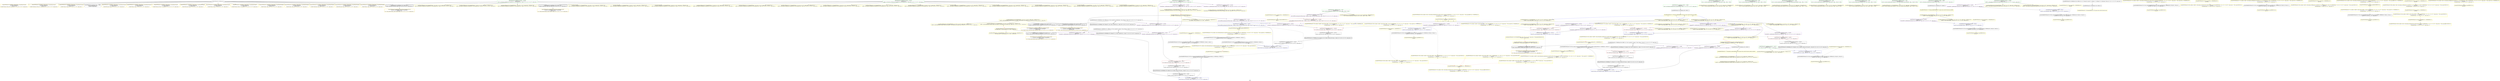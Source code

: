 digraph "SVFG" {
	label="SVFG";

	Node0x555a84e561d0 [shape=record,color=grey,label="{NullPtrVFGNode ID: 0 PAGNode ID: 0\n}"];
	Node0x555a84e561d0 -> Node0x555a84e5ac70[style=solid];
	Node0x555a84e561d0 -> Node0x555a84e6bc90[style=solid];
	Node0x555a84e561d0 -> Node0x555a84e6be20[style=solid];
	Node0x555a84e561d0 -> Node0x555a84e6bfb0[style=solid];
	Node0x555a84e561d0 -> Node0x555a84e6c140[style=solid];
	Node0x555a84e561d0 -> Node0x555a84e6c3c0[style=solid];
	Node0x555a84e561d0 -> Node0x555a84e6c550[style=solid];
	Node0x555a84e561d0 -> Node0x555a84e6c6e0[style=solid];
	Node0x555a84e561d0 -> Node0x555a84e6c870[style=solid];
	Node0x555a84e561d0 -> Node0x555a84e6ca00[style=solid];
	Node0x555a84e561d0 -> Node0x555a84e6cb90[style=solid];
	Node0x555a84e561d0 -> Node0x555a84e6cd20[style=solid];
	Node0x555a84e561d0 -> Node0x555a84e6ceb0[style=solid];
	Node0x555a84e561d0 -> Node0x555a84e6d040[style=solid];
	Node0x555a84e561d0 -> Node0x555a84e6d9e0[style=solid];
	Node0x555a84e561d0 -> Node0x555a84e6f2a0[style=solid];
	Node0x555a84e561d0 -> Node0x555a84e6f540[style=solid];
	Node0x555a84e563b0 [shape=record,color=green,label="{AddrVFGNode ID: 1 AddrStmt: [Var4 \<-- Var3]  \nGlobalValVar ID: 4\n @.str = private unnamed_addr constant [4 x i8] c\"222\\00\", align 1, !dbg !0 \{ Glob  \}}"];
	Node0x555a84e563b0 -> Node0x555a84e5ba90[style=solid];
	Node0x555a84e563b0 -> Node0x555a84e61790[style=solid];
	Node0x555a84e56d40 [shape=record,color=green,label="{AddrVFGNode ID: 2 AddrStmt: [Var5 \<-- Var3]  \nGlobalValVar ID: 5\n @.str.1 = private unnamed_addr constant [10 x i8] c\"input.txt\\00\", align 1, !dbg !7 \{ Glob  \}}"];
	Node0x555a84e56d40 -> Node0x555a84e636e0[style=solid];
	Node0x555a84e56e20 [shape=record,color=green,label="{AddrVFGNode ID: 3 AddrStmt: [Var6 \<-- Var3]  \nGlobalValVar ID: 6\n @.str.2 = private unnamed_addr constant [2 x i8] c\"r\\00\", align 1, !dbg !12 \{ Glob  \}}"];
	Node0x555a84e56e20 -> Node0x555a84e63850[style=solid];
	Node0x555a84e56f90 [shape=record,color=green,label="{AddrVFGNode ID: 4 AddrStmt: [Var7 \<-- Var3]  \nGlobalValVar ID: 7\n @.str.3 = private unnamed_addr constant [26 x i8] c\"Error opening input file\\0A\\00\", align 1, !dbg !17 \{ Glob  \}}"];
	Node0x555a84e56f90 -> Node0x555a84e63290[style=solid];
	Node0x555a84e57120 [shape=record,color=green,label="{AddrVFGNode ID: 5 AddrStmt: [Var8 \<-- Var3]  \nGlobalValVar ID: 8\n @.str.4 = private unnamed_addr constant [11 x i8] c\"output.txt\\00\", align 1, !dbg !22 \{ Glob  \}}"];
	Node0x555a84e57120 -> Node0x555a84e63400[style=solid];
	Node0x555a84e572b0 [shape=record,color=green,label="{AddrVFGNode ID: 6 AddrStmt: [Var9 \<-- Var3]  \nGlobalValVar ID: 9\n @.str.5 = private unnamed_addr constant [2 x i8] c\"w\\00\", align 1, !dbg !27 \{ Glob  \}}"];
	Node0x555a84e572b0 -> Node0x555a84e63570[style=solid];
	Node0x555a84e57440 [shape=record,color=green,label="{AddrVFGNode ID: 7 AddrStmt: [Var10 \<-- Var3]  \nGlobalValVar ID: 10\n @.str.6 = private unnamed_addr constant [27 x i8] c\"Error opening output file\\0A\\00\", align 1, !dbg !29 \{ Glob  \}}"];
	Node0x555a84e57440 -> Node0x555a84e62310[style=solid];
	Node0x555a84e59240 [shape=record,color=green,label="{AddrVFGNode ID: 25 AddrStmt: [Var87 \<-- Var88]  \nValVar ID: 87\n   %call = call noalias ptr @malloc(i64 noundef 1024) #5, !dbg !51 \{ \"ln\": 36, \"cl\": 19, \"fl\": \"read_write.c\" \}}"];
	Node0x555a84e59240 -> Node0x555a84e69f10[style=solid];
	Node0x555a84e596f0 [shape=record,color=green,label="{AddrVFGNode ID: 28 AddrStmt: [Var98 \<-- Var99]  \nValVar ID: 98\n   %call = call noalias ptr @malloc(i64 noundef 1024) #5, !dbg !51 \{ \"ln\": 41, \"cl\": 19, \"fl\": \"read_write.c\" \}}"];
	Node0x555a84e596f0 -> Node0x555a84e6a250[style=solid];
	Node0x555a84e59a70 [shape=record,color=green,label="{AddrVFGNode ID: 30 AddrStmt: [Var104 \<-- Var105]  \nValVar ID: 104\n   %buffer2 = alloca [1024 x i8], align 16 \{ \"ln\": 93, \"fl\": \"read_write.c\" \}}"];
	Node0x555a84e59a70 -> Node0x555a84e5c3f0[style=solid];
	Node0x555a84e59a70 -> Node0x555a84e5c580[style=solid];
	Node0x555a84e59a70 -> Node0x555a84e5c710[style=solid];
	Node0x555a84e59cd0 [shape=record,color=green,label="{AddrVFGNode ID: 31 AddrStmt: [Var106 \<-- Var107]  \nValVar ID: 106\n   %c = alloca i32, align 4 \{ \"ln\": 115, \"fl\": \"read_write.c\" \}}"];
	Node0x555a84e59cd0 -> Node0x555a84e5f1e0[style=solid];
	Node0x555a84e59cd0 -> Node0x555a84e61060[style=solid];
	Node0x555a84e59e60 [shape=record,color=green,label="{AddrVFGNode ID: 32 AddrStmt: [Var108 \<-- Var109]  \nValVar ID: 108\n   %call = call noalias ptr @fopen(ptr noundef @.str.1, ptr noundef @.str.2), !dbg !52 \{ \"ln\": 54, \"cl\": 24, \"fl\": \"read_write.c\" \}}"];
	Node0x555a84e59e60 -> Node0x555a84d626d0[style=solid];
	Node0x555a84e59e60 -> Node0x555a84e62030[style=solid];
	Node0x555a84e59e60 -> Node0x555a84e64990[style=solid];
	Node0x555a84e59e60 -> Node0x555a84e64c70[style=solid];
	Node0x555a84e59e60 -> Node0x555a84e6f2a0[style=solid];
	Node0x555a84e59e60 -> Node0x555a84e83ed0[style=solid];
	Node0x555a84e59e60 -> Node0x555a84e84150[style=solid];
	Node0x555a84e5a310 [shape=record,color=green,label="{AddrVFGNode ID: 35 AddrStmt: [Var120 \<-- Var121]  \nValVar ID: 120\n   %call2 = call noalias ptr @fopen(ptr noundef @.str.4, ptr noundef @.str.5), !dbg !120 \{ \"ln\": 62, \"cl\": 25, \"fl\": \"read_write.c\" \}}"];
	Node0x555a84e5a310 -> Node0x555a84d45c60[style=solid];
	Node0x555a84e5a310 -> Node0x555a84e5ff20[style=solid];
	Node0x555a84e5a310 -> Node0x555a84e604e0[style=solid];
	Node0x555a84e5a310 -> Node0x555a84e60650[style=solid];
	Node0x555a84e5a310 -> Node0x555a84e60c10[style=solid];
	Node0x555a84e5a310 -> Node0x555a84e614b0[style=solid];
	Node0x555a84e5a310 -> Node0x555a84e62cd0[style=solid];
	Node0x555a84e5a310 -> Node0x555a84e63e10[style=solid];
	Node0x555a84e5a310 -> Node0x555a84e643d0[style=solid];
	Node0x555a84e5a310 -> Node0x555a84e65630[style=solid];
	Node0x555a84e5a310 -> Node0x555a84e6f540[style=solid];
	Node0x555a84e5a310 -> Node0x555a84e84010[style=solid];
	Node0x555a84e5a950 [shape=record,color=green,label="{AddrVFGNode ID: 39 AddrStmt: [Var195 \<-- Var196]  \nValVar ID: 195\n   %call31 = call noalias ptr @malloc(i64 noundef 1024) #5, !dbg !188 \{ \"ln\": 127, \"cl\": 28, \"fl\": \"read_write.c\" \}}"];
	Node0x555a84e5a950 -> Node0x555a84e5da00[style=solid];
	Node0x555a84e5a950 -> Node0x555a84e60090[style=solid];
	Node0x555a84e5a950 -> Node0x555a84e61be0[style=solid];
	Node0x555a84e5ac70 [shape=record,color=black,label="{CopyVFGNode ID: 41 CopyStmt: [Var1 \<-- Var0]  \nConstantNullPtrValVar ID: 0\n ptr null \{ constant data \}}"];
	Node0x555a84e5ae00 [shape=record,color=black,label="{CopyVFGNode ID: 42 CopyStmt: [Var29 \<-- Var28]  \nValVar ID: 29\n   %conv = sext i8 %0 to i32, !dbg !65 \{ \"ln\": 21, \"cl\": 21, \"fl\": \"read_write.c\" \}}"];
	Node0x555a84e5ae00 -> Node0x555a84e6a8d0[style=solid];
	Node0x555a84e5b060 [shape=record,color=black,label="{CopyVFGNode ID: 43 CopyStmt: [Var32 \<-- Var30]  \nValVar ID: 32\n   %conv1 = trunc i32 %add to i8, !dbg !65 \{ \"ln\": 21, \"cl\": 21, \"fl\": \"read_write.c\" \}}"];
	Node0x555a84e5b060 -> Node0x555a84e5e9a0[style=solid];
	Node0x555a84e5b1f0 [shape=record,color=black,label="{CopyVFGNode ID: 44 CopyStmt: [Var73 \<-- Var72]  \nValVar ID: 73\n   %conv = sext i8 %0 to i32, !dbg !65 \{ \"ln\": 29, \"cl\": 21, \"fl\": \"read_write.c\" \}}"];
	Node0x555a84e5b1f0 -> Node0x555a84e6b900[style=solid];
	Node0x555a84e5b450 [shape=record,color=black,label="{CopyVFGNode ID: 45 CopyStmt: [Var76 \<-- Var74]  \nValVar ID: 76\n   %conv1 = trunc i32 %add to i8, !dbg !65 \{ \"ln\": 29, \"cl\": 21, \"fl\": \"read_write.c\" \}}"];
	Node0x555a84e5b450 -> Node0x555a84e5ec60[style=solid];
	Node0x555a84e5b5e0 [shape=record,color=black,label="{CopyVFGNode ID: 46 CopyStmt: [Var152 \<-- Var151]  \nValVar ID: 152\n   %conv = sext i8 %0 to i32, !dbg !149 \{ \"ln\": 95, \"cl\": 26, \"fl\": \"read_write.c\" \}}"];
	Node0x555a84e5b5e0 -> Node0x555a84e6abe0[style=solid];
	Node0x555a84e5b770 [shape=record,color=black,label="{CopyVFGNode ID: 47 CopyStmt: [Var154 \<-- Var153]  \nValVar ID: 154\n   %conv12 = trunc i32 %add to i8, !dbg !149 \{ \"ln\": 95, \"cl\": 26, \"fl\": \"read_write.c\" \}}"];
	Node0x555a84e5b770 -> Node0x555a84e5edc0[style=solid];
	Node0x555a84e5b900 [shape=record,color=black,label="{CopyVFGNode ID: 48 CopyStmt: [Var184 \<-- Var183]  \nValVar ID: 184\n   %conv25 = sext i8 %3 to i32, !dbg !178 \{ \"ln\": 114, \"cl\": 13, \"fl\": \"read_write.c\" \}}"];
	Node0x555a84e5b900 -> Node0x555a84e6ae80[style=solid];
	Node0x555a84e5ba90 [shape=record,color=purple,label="{GepVFGNode ID: 49 GepStmt: [Var246 \<-- Var4]  \nValVar ID: 40\n   call void @llvm.memcpy.p0.p0.i64(ptr align 1 %buffer, ptr align 1 @.str, i64 %bytes_read, i1 false), !dbg !76 \{ \"ln\": 23, \"cl\": 5, \"fl\": \"read_write.c\" \}}"];
	Node0x555a84e5ba90 -> Node0x555a84e5e810[style=solid];
	Node0x555a84e5bc20 [shape=record,color=purple,label="{GepVFGNode ID: 50 GepStmt: [Var27 \<-- Var14]  \nValVar ID: 27\n   %arrayidx = getelementptr inbounds i8, ptr %buffer, i64 %i.0, !dbg !65 \{ \"ln\": 21, \"cl\": 21, \"fl\": \"read_write.c\" \}}"];
	Node0x555a84e5bc20 -> Node0x555a84e5deb0[style=solid];
	Node0x555a84e5bdb0 [shape=record,color=purple,label="{GepVFGNode ID: 51 GepStmt: [Var33 \<-- Var14]  \nValVar ID: 33\n   %arrayidx2 = getelementptr inbounds i8, ptr %buffer, i64 %i.0, !dbg !68 \{ \"ln\": 21, \"cl\": 9, \"fl\": \"read_write.c\" \}}"];
	Node0x555a84e5bdb0 -> Node0x555a84e5e9a0[style=solid];
	Node0x555a84e5bf40 [shape=record,color=purple,label="{GepVFGNode ID: 52 GepStmt: [Var245 \<-- Var14]  \nValVar ID: 40\n   call void @llvm.memcpy.p0.p0.i64(ptr align 1 %buffer, ptr align 1 @.str, i64 %bytes_read, i1 false), !dbg !76 \{ \"ln\": 23, \"cl\": 5, \"fl\": \"read_write.c\" \}}"];
	Node0x555a84e5bf40 -> Node0x555a84e5eb00[style=solid];
	Node0x555a84e5c0d0 [shape=record,color=purple,label="{GepVFGNode ID: 53 GepStmt: [Var71 \<-- Var59]  \nValVar ID: 71\n   %arrayidx = getelementptr inbounds i8, ptr %buffer, i64 %i.0, !dbg !65 \{ \"ln\": 29, \"cl\": 21, \"fl\": \"read_write.c\" \}}"];
	Node0x555a84e5c0d0 -> Node0x555a84e5e040[style=solid];
	Node0x555a84e5c260 [shape=record,color=purple,label="{GepVFGNode ID: 54 GepStmt: [Var77 \<-- Var59]  \nValVar ID: 77\n   %arrayidx2 = getelementptr inbounds i8, ptr %buffer, i64 %i.0, !dbg !68 \{ \"ln\": 29, \"cl\": 9, \"fl\": \"read_write.c\" \}}"];
	Node0x555a84e5c260 -> Node0x555a84e5ec60[style=solid];
	Node0x555a84e5c3f0 [shape=record,color=purple,label="{GepVFGNode ID: 55 GepStmt: [Var155 \<-- Var104]  \nValVar ID: 155\n   %arrayidx13 = getelementptr inbounds [1024 x i8], ptr %buffer2, i64 0, i64 %i.0, !dbg !152 \{ \"ln\": 95, \"cl\": 13, \"fl\": \"read_write.c\" \}}"];
	Node0x555a84e5c3f0 -> Node0x555a84e5edc0[style=solid];
	Node0x555a84e5c580 [shape=record,color=purple,label="{GepVFGNode ID: 56 GepStmt: [Var161 \<-- Var104]  \nValVar ID: 161\n   %arraydecay = getelementptr inbounds [1024 x i8], ptr %buffer2, i64 0, i64 0, !dbg !160 \{ \"ln\": 98, \"cl\": 19, \"fl\": \"read_write.c\" \}}"];
	Node0x555a84e5c580 -> Node0x555a84e62e40[style=solid];
	Node0x555a84e5c710 [shape=record,color=purple,label="{GepVFGNode ID: 57 GepStmt: [Var163 \<-- Var104]  \nValVar ID: 163\n   %arraydecay14 = getelementptr inbounds [1024 x i8], ptr %buffer2, i64 0, i64 0, !dbg !162 \{ \"ln\": 99, \"cl\": 16, \"fl\": \"read_write.c\" \}}"];
	Node0x555a84e5c710 -> Node0x555a84e63f80[style=solid];
	Node0x555a84e5c8a0 [shape=record,color=purple,label="{GepVFGNode ID: 58 GepStmt: [Var150 \<-- Var130]  \nValVar ID: 150\n   %arrayidx = getelementptr inbounds i8, ptr %call8, i64 %i.0, !dbg !149 \{ \"ln\": 95, \"cl\": 26, \"fl\": \"read_write.c\" \}}"];
	Node0x555a84e5c8a0 -> Node0x555a84e5e1d0[style=solid];
	Node0x555a84e5ca30 [shape=record,color=purple,label="{GepVFGNode ID: 59 GepStmt: [Var170 \<-- Var130]  \nValVar ID: 170\n   %arrayidx17 = getelementptr inbounds i8, ptr %call8, i64 0, !dbg !168 \{ \"ln\": 104, \"cl\": 18, \"fl\": \"read_write.c\" \}}"];
	Node0x555a84e5ca30 -> Node0x555a84e5e360[style=solid];
	Node0x555a84e5cfc0 [shape=record,color=purple,label="{GepVFGNode ID: 60 GepStmt: [Var182 \<-- Var130]  \nValVar ID: 182\n   %arrayidx24 = getelementptr inbounds i8, ptr %call8, i64 1, !dbg !178 \{ \"ln\": 114, \"cl\": 13, \"fl\": \"read_write.c\" \}}"];
	Node0x555a84e5cfc0 -> Node0x555a84e5e680[style=solid];
	Node0x555a84e5d550 [shape=record,color=purple,label="{GepVFGNode ID: 61 GepStmt: [Var172 \<-- Var168]  \nValVar ID: 172\n   %arrayidx18 = getelementptr inbounds i8, ptr %call16, i64 0, !dbg !169 \{ \"ln\": 104, \"cl\": 5, \"fl\": \"read_write.c\" \}}"];
	Node0x555a84e5d550 -> Node0x555a84e5ef20[style=solid];
	Node0x555a84e5d6e0 [shape=record,color=purple,label="{GepVFGNode ID: 62 GepStmt: [Var176 \<-- Var168]  \nValVar ID: 176\n   %arrayidx20 = getelementptr inbounds i8, ptr %call16, i64 0, !dbg !173 \{ \"ln\": 107, \"cl\": 18, \"fl\": \"read_write.c\" \}}"];
	Node0x555a84e5d6e0 -> Node0x555a84e5e4f0[style=solid];
	Node0x555a84e5d870 [shape=record,color=purple,label="{GepVFGNode ID: 63 GepStmt: [Var178 \<-- Var174]  \nValVar ID: 178\n   %arrayidx21 = getelementptr inbounds i8, ptr %call19, i64 0, !dbg !174 \{ \"ln\": 107, \"cl\": 5, \"fl\": \"read_write.c\" \}}"];
	Node0x555a84e5d870 -> Node0x555a84e5f080[style=solid];
	Node0x555a84e5da00 [shape=record,color=purple,label="{GepVFGNode ID: 64 GepStmt: [Var199 \<-- Var195]  \nValVar ID: 199\n   %arrayidx33 = getelementptr inbounds i8, ptr %call31, i64 0, !dbg !191 \{ \"ln\": 129, \"cl\": 5, \"fl\": \"read_write.c\" \}}"];
	Node0x555a84e5da00 -> Node0x555a84e5f340[style=solid];
	Node0x555a84e5db90 [shape=record,color=purple,label="{GepVFGNode ID: 65 GepStmt: [Var205 \<-- Var203]  \nValVar ID: 205\n   %arrayidx36 = getelementptr inbounds i8, ptr %call35, i64 0, !dbg !196 \{ \"ln\": 132, \"cl\": 5, \"fl\": \"read_write.c\" \}}"];
	Node0x555a84e5db90 -> Node0x555a84e5f4a0[style=solid];
	Node0x555a84e5dd20 [shape=record,color=purple,label="{GepVFGNode ID: 66 GepStmt: [Var211 \<-- Var209]  \nValVar ID: 211\n   %arrayidx39 = getelementptr inbounds i8, ptr %call38, i64 0, !dbg !201 \{ \"ln\": 136, \"cl\": 5, \"fl\": \"read_write.c\" \}}"];
	Node0x555a84e5dd20 -> Node0x555a84e5f600[style=solid];
	Node0x555a84e5deb0 [shape=record,color=red,label="{LoadVFGNode ID: 67 LoadStmt: [Var28 \<-- Var27]  \nValVar ID: 28\n   %0 = load i8, ptr %arrayidx, align 1, !dbg !65 \{ \"ln\": 21, \"cl\": 21, \"fl\": \"read_write.c\" \}}"];
	Node0x555a84e5deb0 -> Node0x555a84e5ae00[style=solid];
	Node0x555a84e5e040 [shape=record,color=red,label="{LoadVFGNode ID: 68 LoadStmt: [Var72 \<-- Var71]  \nValVar ID: 72\n   %0 = load i8, ptr %arrayidx, align 1, !dbg !65 \{ \"ln\": 29, \"cl\": 21, \"fl\": \"read_write.c\" \}}"];
	Node0x555a84e5e040 -> Node0x555a84e5b1f0[style=solid];
	Node0x555a84e5e1d0 [shape=record,color=red,label="{LoadVFGNode ID: 69 LoadStmt: [Var151 \<-- Var150]  \nValVar ID: 151\n   %0 = load i8, ptr %arrayidx, align 1, !dbg !149 \{ \"ln\": 95, \"cl\": 26, \"fl\": \"read_write.c\" \}}"];
	Node0x555a84e5e1d0 -> Node0x555a84e5b5e0[style=solid];
	Node0x555a84e5e360 [shape=record,color=red,label="{LoadVFGNode ID: 70 LoadStmt: [Var171 \<-- Var170]  \nValVar ID: 171\n   %1 = load i8, ptr %arrayidx17, align 1, !dbg !168 \{ \"ln\": 104, \"cl\": 18, \"fl\": \"read_write.c\" \}}"];
	Node0x555a84e5e360 -> Node0x555a84e5ef20[style=solid];
	Node0x555a84e5e4f0 [shape=record,color=red,label="{LoadVFGNode ID: 71 LoadStmt: [Var177 \<-- Var176]  \nValVar ID: 177\n   %2 = load i8, ptr %arrayidx20, align 1, !dbg !173 \{ \"ln\": 107, \"cl\": 18, \"fl\": \"read_write.c\" \}}"];
	Node0x555a84e5e4f0 -> Node0x555a84e5f080[style=solid];
	Node0x555a84e5e680 [shape=record,color=red,label="{LoadVFGNode ID: 72 LoadStmt: [Var183 \<-- Var182]  \nValVar ID: 183\n   %3 = load i8, ptr %arrayidx24, align 1, !dbg !178 \{ \"ln\": 114, \"cl\": 13, \"fl\": \"read_write.c\" \}}"];
	Node0x555a84e5e680 -> Node0x555a84e5b900[style=solid];
	Node0x555a84e5e810 [shape=record,color=red,label="{LoadVFGNode ID: 73 LoadStmt: [Var247 \<-- Var246]  \nValVar ID: 40\n   call void @llvm.memcpy.p0.p0.i64(ptr align 1 %buffer, ptr align 1 @.str, i64 %bytes_read, i1 false), !dbg !76 \{ \"ln\": 23, \"cl\": 5, \"fl\": \"read_write.c\" \}}"];
	Node0x555a84e5e810 -> Node0x555a84e5eb00[style=solid];
	Node0x555a84e5e9a0 [shape=record,color=blue,label="{StoreVFGNode ID: 74 StoreStmt: [Var33 \<-- Var32]  \nValVar ID: 34\n   store i8 %conv1, ptr %arrayidx2, align 1, !dbg !69 \{ \"ln\": 21, \"cl\": 19, \"fl\": \"read_write.c\" \}}"];
	Node0x555a84e5e9a0 -> Node0x555a84e777e0[style=dashed];
	Node0x555a84e5eb00 [shape=record,color=blue,label="{StoreVFGNode ID: 75 StoreStmt: [Var245 \<-- Var247]  \nValVar ID: 40\n   call void @llvm.memcpy.p0.p0.i64(ptr align 1 %buffer, ptr align 1 @.str, i64 %bytes_read, i1 false), !dbg !76 \{ \"ln\": 23, \"cl\": 5, \"fl\": \"read_write.c\" \}}"];
	Node0x555a84e5eb00 -> Node0x555a84e7a570[style=dashed];
	Node0x555a84e5ec60 [shape=record,color=blue,label="{StoreVFGNode ID: 76 StoreStmt: [Var77 \<-- Var76]  \nValVar ID: 78\n   store i8 %conv1, ptr %arrayidx2, align 1, !dbg !69 \{ \"ln\": 29, \"cl\": 19, \"fl\": \"read_write.c\" \}}"];
	Node0x555a84e5ec60 -> Node0x555a84e77520[style=dashed];
	Node0x555a84e5edc0 [shape=record,color=blue,label="{StoreVFGNode ID: 77 StoreStmt: [Var155 \<-- Var154]  \nValVar ID: 156\n   store i8 %conv12, ptr %arrayidx13, align 1, !dbg !153 \{ \"ln\": 95, \"cl\": 24, \"fl\": \"read_write.c\" \}}"];
	Node0x555a84e5edc0 -> Node0x555a84e51320[style=dashed];
	Node0x555a84e5ef20 [shape=record,color=blue,label="{StoreVFGNode ID: 78 StoreStmt: [Var172 \<-- Var171]  \nValVar ID: 173\n   store i8 %1, ptr %arrayidx18, align 1, !dbg !170 \{ \"ln\": 104, \"cl\": 16, \"fl\": \"read_write.c\" \}}"];
	Node0x555a84e5ef20 -> Node0x555a84e7ad70[style=dashed];
	Node0x555a84e5f080 [shape=record,color=blue,label="{StoreVFGNode ID: 79 StoreStmt: [Var178 \<-- Var177]  \nValVar ID: 179\n   store i8 %2, ptr %arrayidx21, align 1, !dbg !175 \{ \"ln\": 107, \"cl\": 16, \"fl\": \"read_write.c\" \}}"];
	Node0x555a84e5f080 -> Node0x555a84e5e680[style=dashed];
	Node0x555a84e5f080 -> Node0x555a84e7af70[style=dashed];
	Node0x555a84e5f1e0 [shape=record,color=blue,label="{StoreVFGNode ID: 80 StoreStmt: [Var106 \<-- Var187]  \nValVar ID: 188\n   store i32 %add26, ptr %c, align 4, !dbg !181 \{ \"ln\": 115, \"cl\": 9, \"fl\": \"read_write.c\" \}}"];
	Node0x555a84e5f1e0 -> Node0x555a84e76670[style=dashed];
	Node0x555a84e5f340 [shape=record,color=blue,label="{StoreVFGNode ID: 81 StoreStmt: [Var199 \<-- Var201]  \nValVar ID: 200\n   store i8 1, ptr %arrayidx33, align 1, !dbg !192 \{ \"ln\": 129, \"cl\": 16, \"fl\": \"read_write.c\" \}}"];
	Node0x555a84e5f340 -> Node0x555a84e76c50[style=dashed];
	Node0x555a84e5f4a0 [shape=record,color=blue,label="{StoreVFGNode ID: 82 StoreStmt: [Var205 \<-- Var207]  \nValVar ID: 206\n   store i8 2, ptr %arrayidx36, align 1, !dbg !197 \{ \"ln\": 132, \"cl\": 17, \"fl\": \"read_write.c\" \}}"];
	Node0x555a84e5f4a0 -> Node0x555a84e75d20[style=dashed];
	Node0x555a84e5f600 [shape=record,color=blue,label="{StoreVFGNode ID: 83 StoreStmt: [Var211 \<-- Var213]  \nValVar ID: 212\n   store i8 3, ptr %arrayidx39, align 1, !dbg !202 \{ \"ln\": 136, \"cl\": 17, \"fl\": \"read_write.c\" \}}"];
	Node0x555a84e5f600 -> Node0x555a84e77230[style=dashed];
	Node0x555a84d626d0 [shape=record,color=yellow,penwidth=2,label="{ActualParmVFGNode ID: 84 CS[CallICFGNode: \{ \"ln\": 139, \"cl\": 5, \"fl\": \"read_write.c\" \}]ValVar ID: 108\n   %call = call noalias ptr @fopen(ptr noundef @.str.1, ptr noundef @.str.2), !dbg !52 \{ \"ln\": 54, \"cl\": 24, \"fl\": \"read_write.c\" \}}"];
	Node0x555a84d4d290 [shape=record,color=yellow,penwidth=2,label="{ActualParmVFGNode ID: 85 CS[CallICFGNode: \{ \"ln\": 137, \"cl\": 5, \"fl\": \"read_write.c\" \}]ValVar ID: 209\n   %call38 = call ptr @get_buffer(), !dbg !199 \{ \"ln\": 135, \"cl\": 22, \"fl\": \"read_write.c\" \}}"];
	Node0x555a84d45c60 [shape=record,color=yellow,penwidth=2,label="{ActualParmVFGNode ID: 88 CS[CallICFGNode: \{ \"ln\": 137, \"cl\": 5, \"fl\": \"read_write.c\" \}]ValVar ID: 120\n   %call2 = call noalias ptr @fopen(ptr noundef @.str.4, ptr noundef @.str.5), !dbg !120 \{ \"ln\": 62, \"cl\": 25, \"fl\": \"read_write.c\" \}}"];
	Node0x555a84e5fad0 [shape=record,color=yellow,penwidth=2,label="{ActualParmVFGNode ID: 89 CS[CallICFGNode: \{ \"ln\": 133, \"cl\": 5, \"fl\": \"read_write.c\" \}]ValVar ID: 203\n   %call35 = call ptr @get_buffer2(), !dbg !194 \{ \"ln\": 131, \"cl\": 22, \"fl\": \"read_write.c\" \}}"];
	Node0x555a84e5ff20 [shape=record,color=yellow,penwidth=2,label="{ActualParmVFGNode ID: 92 CS[CallICFGNode: \{ \"ln\": 133, \"cl\": 5, \"fl\": \"read_write.c\" \}]ValVar ID: 120\n   %call2 = call noalias ptr @fopen(ptr noundef @.str.4, ptr noundef @.str.5), !dbg !120 \{ \"ln\": 62, \"cl\": 25, \"fl\": \"read_write.c\" \}}"];
	Node0x555a84e60090 [shape=record,color=yellow,penwidth=2,label="{ActualParmVFGNode ID: 93 CS[CallICFGNode: \{ \"ln\": 130, \"cl\": 5, \"fl\": \"read_write.c\" \}]ValVar ID: 195\n   %call31 = call noalias ptr @malloc(i64 noundef 1024) #5, !dbg !188 \{ \"ln\": 127, \"cl\": 28, \"fl\": \"read_write.c\" \}}"];
	Node0x555a84e604e0 [shape=record,color=yellow,penwidth=2,label="{ActualParmVFGNode ID: 96 CS[CallICFGNode: \{ \"ln\": 130, \"cl\": 5, \"fl\": \"read_write.c\" \}]ValVar ID: 120\n   %call2 = call noalias ptr @fopen(ptr noundef @.str.4, ptr noundef @.str.5), !dbg !120 \{ \"ln\": 62, \"cl\": 25, \"fl\": \"read_write.c\" \}}"];
	Node0x555a84e60650 [shape=record,color=yellow,penwidth=2,label="{ActualParmVFGNode ID: 97 CS[CallICFGNode: \{ \"ln\": 140, \"cl\": 5, \"fl\": \"read_write.c\" \}]ValVar ID: 120\n   %call2 = call noalias ptr @fopen(ptr noundef @.str.4, ptr noundef @.str.5), !dbg !120 \{ \"ln\": 62, \"cl\": 25, \"fl\": \"read_write.c\" \}}"];
	Node0x555a84e607c0 [shape=record,color=yellow,penwidth=2,label="{ActualParmVFGNode ID: 98 CS[CallICFGNode: \{ \"ln\": 123, \"cl\": 5, \"fl\": \"read_write.c\" \}]ValVar ID: 193\n   %call29 = call ptr @another_transform(ptr noundef %call19, i64 noundef 1024), !dbg !186 \{ \"ln\": 123, \"cl\": 12, \"fl\": \"read_write.c\" \}}"];
	Node0x555a84e60c10 [shape=record,color=yellow,penwidth=2,label="{ActualParmVFGNode ID: 101 CS[CallICFGNode: \{ \"ln\": 123, \"cl\": 5, \"fl\": \"read_write.c\" \}]ValVar ID: 120\n   %call2 = call noalias ptr @fopen(ptr noundef @.str.4, ptr noundef @.str.5), !dbg !120 \{ \"ln\": 62, \"cl\": 25, \"fl\": \"read_write.c\" \}}"];
	Node0x555a84e60d80 [shape=record,color=yellow,penwidth=2,label="{ActualParmVFGNode ID: 102 CS[CallICFGNode: \{ \"ln\": 123, \"cl\": 12, \"fl\": \"read_write.c\" \}]ValVar ID: 174\n   %call19 = call ptr @get_buffer(), !dbg !171 \{ \"ln\": 106, \"cl\": 21, \"fl\": \"read_write.c\" \}|{<s0>8}}"];
	Node0x555a84e60d80:s0 -> Node0x555a84e57f30[style=solid,color=red];
	Node0x555a84e60ef0 [shape=record,color=yellow,penwidth=2,label="{ActualParmVFGNode ID: 103 CS[CallICFGNode: \{ \"ln\": 123, \"cl\": 12, \"fl\": \"read_write.c\" \}]ConstantIntValNode ID: 89\n i64 1024 \{ constant data \}|{<s0>8}}"];
	Node0x555a84e60ef0:s0 -> Node0x555a84e67cf0[style=solid,color=red];
	Node0x555a84e61060 [shape=record,color=yellow,penwidth=2,label="{ActualParmVFGNode ID: 104 CS[CallICFGNode: \{ \"ln\": 116, \"cl\": 5, \"fl\": \"read_write.c\" \}]ValVar ID: 106\n   %c = alloca i32, align 4 \{ \"ln\": 115, \"fl\": \"read_write.c\" \}}"];
	Node0x555a84e614b0 [shape=record,color=yellow,penwidth=2,label="{ActualParmVFGNode ID: 107 CS[CallICFGNode: \{ \"ln\": 116, \"cl\": 5, \"fl\": \"read_write.c\" \}]ValVar ID: 120\n   %call2 = call noalias ptr @fopen(ptr noundef @.str.4, ptr noundef @.str.5), !dbg !120 \{ \"ln\": 62, \"cl\": 25, \"fl\": \"read_write.c\" \}}"];
	Node0x555a84e61620 [shape=record,color=yellow,penwidth=2,label="{ActualParmVFGNode ID: 108 CS[CallICFGNode: \{ \"ln\": 23, \"cl\": 5, \"fl\": \"read_write.c\" \}]ArgValVar ID: 14\n ptr %buffer \{ 0th arg transform \"ln\": 19, \"file\": \"read_write.c\" \}}"];
	Node0x555a84e61790 [shape=record,color=yellow,penwidth=2,label="{ActualParmVFGNode ID: 109 CS[CallICFGNode: \{ \"ln\": 23, \"cl\": 5, \"fl\": \"read_write.c\" \}]GlobalValVar ID: 4\n @.str = private unnamed_addr constant [4 x i8] c\"222\\00\", align 1, !dbg !0 \{ Glob  \}}"];
	Node0x555a84e61900 [shape=record,color=yellow,penwidth=2,label="{ActualParmVFGNode ID: 110 CS[CallICFGNode: \{ \"ln\": 23, \"cl\": 5, \"fl\": \"read_write.c\" \}]ArgValVar ID: 15\n i64 %bytes_read \{ 1st arg transform \"ln\": 19, \"file\": \"read_write.c\" \}}"];
	Node0x555a84e61be0 [shape=record,color=yellow,penwidth=2,label="{ActualParmVFGNode ID: 112 CS[CallICFGNode: \{ \"ln\": 128, \"cl\": 5, \"fl\": \"read_write.c\" \}]ValVar ID: 195\n   %call31 = call noalias ptr @malloc(i64 noundef 1024) #5, !dbg !188 \{ \"ln\": 127, \"cl\": 28, \"fl\": \"read_write.c\" \}}"];
	Node0x555a84e62030 [shape=record,color=yellow,penwidth=2,label="{ActualParmVFGNode ID: 115 CS[CallICFGNode: \{ \"ln\": 128, \"cl\": 5, \"fl\": \"read_write.c\" \}]ValVar ID: 108\n   %call = call noalias ptr @fopen(ptr noundef @.str.1, ptr noundef @.str.2), !dbg !52 \{ \"ln\": 54, \"cl\": 24, \"fl\": \"read_write.c\" \}}"];
	Node0x555a84e62310 [shape=record,color=yellow,penwidth=2,label="{ActualParmVFGNode ID: 117 CS[CallICFGNode: \{ \"ln\": 64, \"cl\": 9, \"fl\": \"read_write.c\" \}]GlobalValVar ID: 10\n @.str.6 = private unnamed_addr constant [27 x i8] c\"Error opening output file\\0A\\00\", align 1, !dbg !29 \{ Glob  \}}"];
	Node0x555a84e62880 [shape=record,color=yellow,penwidth=2,label="{ActualParmVFGNode ID: 118 CS[CallICFGNode: \{ \"ln\": 120, \"cl\": 5, \"fl\": \"read_write.c\" \}]ValVar ID: 174\n   %call19 = call ptr @get_buffer(), !dbg !171 \{ \"ln\": 106, \"cl\": 21, \"fl\": \"read_write.c\" \}}"];
	Node0x555a84e62cd0 [shape=record,color=yellow,penwidth=2,label="{ActualParmVFGNode ID: 121 CS[CallICFGNode: \{ \"ln\": 120, \"cl\": 5, \"fl\": \"read_write.c\" \}]ValVar ID: 120\n   %call2 = call noalias ptr @fopen(ptr noundef @.str.4, ptr noundef @.str.5), !dbg !120 \{ \"ln\": 62, \"cl\": 25, \"fl\": \"read_write.c\" \}}"];
	Node0x555a84e62e40 [shape=record,color=yellow,penwidth=2,label="{ActualParmVFGNode ID: 122 CS[CallICFGNode: \{ \"ln\": 98, \"cl\": 9, \"fl\": \"read_write.c\" \}]ValVar ID: 161\n   %arraydecay = getelementptr inbounds [1024 x i8], ptr %buffer2, i64 0, i64 0, !dbg !160 \{ \"ln\": 98, \"cl\": 19, \"fl\": \"read_write.c\" \}|{<s0>16}}"];
	Node0x555a84e62e40:s0 -> Node0x555a84e67f50[style=solid,color=red];
	Node0x555a84e62fb0 [shape=record,color=yellow,penwidth=2,label="{ActualParmVFGNode ID: 123 CS[CallICFGNode: \{ \"ln\": 98, \"cl\": 9, \"fl\": \"read_write.c\" \}]ValVar ID: 134\n   %call9 = call i64 @fread(ptr noundef %call8, i64 noundef 1, i64 noundef 8, ptr noundef %call), !dbg !132 \{ \"ln\": 92, \"cl\": 26, \"fl\": \"read_write.c\" \}|{<s0>16}}"];
	Node0x555a84e62fb0:s0 -> Node0x555a84e681b0[style=solid,color=red];
	Node0x555a84e63290 [shape=record,color=yellow,penwidth=2,label="{ActualParmVFGNode ID: 125 CS[CallICFGNode: \{ \"ln\": 56, \"cl\": 9, \"fl\": \"read_write.c\" \}]GlobalValVar ID: 7\n @.str.3 = private unnamed_addr constant [26 x i8] c\"Error opening input file\\0A\\00\", align 1, !dbg !17 \{ Glob  \}}"];
	Node0x555a84e63400 [shape=record,color=yellow,penwidth=2,label="{ActualParmVFGNode ID: 126 CS[CallICFGNode: \{ \"ln\": 62, \"cl\": 25, \"fl\": \"read_write.c\" \}]GlobalValVar ID: 8\n @.str.4 = private unnamed_addr constant [11 x i8] c\"output.txt\\00\", align 1, !dbg !22 \{ Glob  \}}"];
	Node0x555a84e63570 [shape=record,color=yellow,penwidth=2,label="{ActualParmVFGNode ID: 127 CS[CallICFGNode: \{ \"ln\": 62, \"cl\": 25, \"fl\": \"read_write.c\" \}]GlobalValVar ID: 9\n @.str.5 = private unnamed_addr constant [2 x i8] c\"w\\00\", align 1, !dbg !27 \{ Glob  \}}"];
	Node0x555a84e636e0 [shape=record,color=yellow,penwidth=2,label="{ActualParmVFGNode ID: 128 CS[CallICFGNode: \{ \"ln\": 54, \"cl\": 24, \"fl\": \"read_write.c\" \}]GlobalValVar ID: 5\n @.str.1 = private unnamed_addr constant [10 x i8] c\"input.txt\\00\", align 1, !dbg !7 \{ Glob  \}}"];
	Node0x555a84e63850 [shape=record,color=yellow,penwidth=2,label="{ActualParmVFGNode ID: 129 CS[CallICFGNode: \{ \"ln\": 54, \"cl\": 24, \"fl\": \"read_write.c\" \}]GlobalValVar ID: 6\n @.str.2 = private unnamed_addr constant [2 x i8] c\"r\\00\", align 1, !dbg !12 \{ Glob  \}}"];
	Node0x555a84e639c0 [shape=record,color=yellow,penwidth=2,label="{ActualParmVFGNode ID: 130 CS[CallICFGNode: \{ \"ln\": 111, \"cl\": 5, \"fl\": \"read_write.c\" \}]ValVar ID: 174\n   %call19 = call ptr @get_buffer(), !dbg !171 \{ \"ln\": 106, \"cl\": 21, \"fl\": \"read_write.c\" \}}"];
	Node0x555a84e63e10 [shape=record,color=yellow,penwidth=2,label="{ActualParmVFGNode ID: 133 CS[CallICFGNode: \{ \"ln\": 111, \"cl\": 5, \"fl\": \"read_write.c\" \}]ValVar ID: 120\n   %call2 = call noalias ptr @fopen(ptr noundef @.str.4, ptr noundef @.str.5), !dbg !120 \{ \"ln\": 62, \"cl\": 25, \"fl\": \"read_write.c\" \}}"];
	Node0x555a84e63f80 [shape=record,color=yellow,penwidth=2,label="{ActualParmVFGNode ID: 134 CS[CallICFGNode: \{ \"ln\": 99, \"cl\": 9, \"fl\": \"read_write.c\" \}]ValVar ID: 163\n   %arraydecay14 = getelementptr inbounds [1024 x i8], ptr %buffer2, i64 0, i64 0, !dbg !162 \{ \"ln\": 99, \"cl\": 16, \"fl\": \"read_write.c\" \}}"];
	Node0x555a84e64260 [shape=record,color=yellow,penwidth=2,label="{ActualParmVFGNode ID: 136 CS[CallICFGNode: \{ \"ln\": 99, \"cl\": 9, \"fl\": \"read_write.c\" \}]ValVar ID: 134\n   %call9 = call i64 @fread(ptr noundef %call8, i64 noundef 1, i64 noundef 8, ptr noundef %call), !dbg !132 \{ \"ln\": 92, \"cl\": 26, \"fl\": \"read_write.c\" \}}"];
	Node0x555a84e643d0 [shape=record,color=yellow,penwidth=2,label="{ActualParmVFGNode ID: 137 CS[CallICFGNode: \{ \"ln\": 99, \"cl\": 9, \"fl\": \"read_write.c\" \}]ValVar ID: 120\n   %call2 = call noalias ptr @fopen(ptr noundef @.str.4, ptr noundef @.str.5), !dbg !120 \{ \"ln\": 62, \"cl\": 25, \"fl\": \"read_write.c\" \}}"];
	Node0x555a84e64540 [shape=record,color=yellow,penwidth=2,label="{ActualParmVFGNode ID: 138 CS[CallICFGNode: \{ \"ln\": 92, \"cl\": 26, \"fl\": \"read_write.c\" \}]ValVar ID: 130\n   %call8 = call ptr @get_buffer(), !dbg !129 \{ \"ln\": 79, \"cl\": 21, \"fl\": \"read_write.c\" \}}"];
	Node0x555a84e64990 [shape=record,color=yellow,penwidth=2,label="{ActualParmVFGNode ID: 141 CS[CallICFGNode: \{ \"ln\": 92, \"cl\": 26, \"fl\": \"read_write.c\" \}]ValVar ID: 108\n   %call = call noalias ptr @fopen(ptr noundef @.str.1, ptr noundef @.str.2), !dbg !52 \{ \"ln\": 54, \"cl\": 24, \"fl\": \"read_write.c\" \}}"];
	Node0x555a84e64c70 [shape=record,color=yellow,penwidth=2,label="{ActualParmVFGNode ID: 143 CS[CallICFGNode: \{ \"ln\": 65, \"cl\": 9, \"fl\": \"read_write.c\" \}]ValVar ID: 108\n   %call = call noalias ptr @fopen(ptr noundef @.str.1, ptr noundef @.str.2), !dbg !52 \{ \"ln\": 54, \"cl\": 24, \"fl\": \"read_write.c\" \}}"];
	Node0x555a84e651e0 [shape=record,color=yellow,penwidth=2,label="{ActualParmVFGNode ID: 144 CS[CallICFGNode: \{ \"ln\": 109, \"cl\": 5, \"fl\": \"read_write.c\" \}]ValVar ID: 168\n   %call16 = call ptr @get_buffer(), !dbg !166 \{ \"ln\": 102, \"cl\": 21, \"fl\": \"read_write.c\" \}}"];
	Node0x555a84e65630 [shape=record,color=yellow,penwidth=2,label="{ActualParmVFGNode ID: 147 CS[CallICFGNode: \{ \"ln\": 109, \"cl\": 5, \"fl\": \"read_write.c\" \}]ValVar ID: 120\n   %call2 = call noalias ptr @fopen(ptr noundef @.str.4, ptr noundef @.str.5), !dbg !120 \{ \"ln\": 62, \"cl\": 25, \"fl\": \"read_write.c\" \}}"];
	Node0x555a84e65c80 [shape=record,color=yellow,penwidth=2,label="{ActualRetVFGNode ID: 151 CS[CallICFGNode: \{ \"ln\": 135, \"cl\": 22, \"fl\": \"read_write.c\" \}]ValVar ID: 209\n   %call38 = call ptr @get_buffer(), !dbg !199 \{ \"ln\": 135, \"cl\": 22, \"fl\": \"read_write.c\" \}}"];
	Node0x555a84e65c80 -> Node0x555a84e5dd20[style=solid];
	Node0x555a84e65c80 -> Node0x555a84d4d290[style=solid];
	Node0x555a84e65e20 [shape=record,color=yellow,penwidth=2,label="{ActualRetVFGNode ID: 152 CS[CallICFGNode: \{ \"ln\": 123, \"cl\": 12, \"fl\": \"read_write.c\" \}]ValVar ID: 193\n   %call29 = call ptr @another_transform(ptr noundef %call19, i64 noundef 1024), !dbg !186 \{ \"ln\": 123, \"cl\": 12, \"fl\": \"read_write.c\" \}}"];
	Node0x555a84e65e20 -> Node0x555a84e607c0[style=solid];
	Node0x555a84e66980 [shape=record,color=yellow,penwidth=2,label="{ActualRetVFGNode ID: 159 CS[CallICFGNode: \{ \"ln\": 131, \"cl\": 22, \"fl\": \"read_write.c\" \}]ValVar ID: 203\n   %call35 = call ptr @get_buffer2(), !dbg !194 \{ \"ln\": 131, \"cl\": 22, \"fl\": \"read_write.c\" \}}"];
	Node0x555a84e66980 -> Node0x555a84e5db90[style=solid];
	Node0x555a84e66980 -> Node0x555a84e5fad0[style=solid];
	Node0x555a84e66e60 [shape=record,color=yellow,penwidth=2,label="{ActualRetVFGNode ID: 162 CS[CallICFGNode: \{ \"ln\": 79, \"cl\": 21, \"fl\": \"read_write.c\" \}]ValVar ID: 130\n   %call8 = call ptr @get_buffer(), !dbg !129 \{ \"ln\": 79, \"cl\": 21, \"fl\": \"read_write.c\" \}}"];
	Node0x555a84e66e60 -> Node0x555a84e5c8a0[style=solid];
	Node0x555a84e66e60 -> Node0x555a84e5ca30[style=solid];
	Node0x555a84e66e60 -> Node0x555a84e5cfc0[style=solid];
	Node0x555a84e66e60 -> Node0x555a84e64540[style=solid];
	Node0x555a84e671a0 [shape=record,color=yellow,penwidth=2,label="{ActualRetVFGNode ID: 164 CS[CallICFGNode: \{ \"ln\": 92, \"cl\": 26, \"fl\": \"read_write.c\" \}]ValVar ID: 134\n   %call9 = call i64 @fread(ptr noundef %call8, i64 noundef 1, i64 noundef 8, ptr noundef %call), !dbg !132 \{ \"ln\": 92, \"cl\": 26, \"fl\": \"read_write.c\" \}}"];
	Node0x555a84e671a0 -> Node0x555a84e62fb0[style=solid];
	Node0x555a84e671a0 -> Node0x555a84e64260[style=solid];
	Node0x555a84e671a0 -> Node0x555a84e6f7e0[style=solid];
	Node0x555a84e671a0 -> Node0x555a84e6fa80[style=solid];
	Node0x555a84e67680 [shape=record,color=yellow,penwidth=2,label="{ActualRetVFGNode ID: 167 CS[CallICFGNode: \{ \"ln\": 102, \"cl\": 21, \"fl\": \"read_write.c\" \}]ValVar ID: 168\n   %call16 = call ptr @get_buffer(), !dbg !166 \{ \"ln\": 102, \"cl\": 21, \"fl\": \"read_write.c\" \}}"];
	Node0x555a84e67680 -> Node0x555a84e5d550[style=solid];
	Node0x555a84e67680 -> Node0x555a84e5d6e0[style=solid];
	Node0x555a84e67680 -> Node0x555a84e651e0[style=solid];
	Node0x555a84e679c0 [shape=record,color=yellow,penwidth=2,label="{ActualRetVFGNode ID: 169 CS[CallICFGNode: \{ \"ln\": 106, \"cl\": 21, \"fl\": \"read_write.c\" \}]ValVar ID: 174\n   %call19 = call ptr @get_buffer(), !dbg !171 \{ \"ln\": 106, \"cl\": 21, \"fl\": \"read_write.c\" \}}"];
	Node0x555a84e679c0 -> Node0x555a84e5d870[style=solid];
	Node0x555a84e679c0 -> Node0x555a84e60d80[style=solid];
	Node0x555a84e679c0 -> Node0x555a84e62880[style=solid];
	Node0x555a84e679c0 -> Node0x555a84e639c0[style=solid];
	Node0x555a84e57f30 [shape=record,color=yellow,penwidth=2,label="{FormalParmVFGNode ID: 170 Fun[another_transform]ArgValVar ID: 59\n ptr %buffer \{ 0th arg another_transform \"ln\": 27, \"file\": \"read_write.c\" \}}"];
	Node0x555a84e57f30 -> Node0x555a84e5c0d0[style=solid];
	Node0x555a84e57f30 -> Node0x555a84e5c260[style=solid];
	Node0x555a84e57f30 -> Node0x555a84e69bd0[style=solid];
	Node0x555a84e67cf0 [shape=record,color=yellow,penwidth=2,label="{FormalParmVFGNode ID: 171 Fun[another_transform]ArgValVar ID: 60\n i64 %bytes_read \{ 1st arg another_transform \"ln\": 27, \"file\": \"read_write.c\" \}}"];
	Node0x555a84e67cf0 -> Node0x555a84e6f000[style=solid];
	Node0x555a84e67f50 [shape=record,color=yellow,penwidth=2,label="{FormalParmVFGNode ID: 172 Fun[transform]ArgValVar ID: 14\n ptr %buffer \{ 0th arg transform \"ln\": 19, \"file\": \"read_write.c\" \}}"];
	Node0x555a84e67f50 -> Node0x555a84e5bc20[style=solid];
	Node0x555a84e67f50 -> Node0x555a84e5bdb0[style=solid];
	Node0x555a84e67f50 -> Node0x555a84e5bf40[style=solid];
	Node0x555a84e67f50 -> Node0x555a84e61620[style=solid];
	Node0x555a84e681b0 [shape=record,color=yellow,penwidth=2,label="{FormalParmVFGNode ID: 173 Fun[transform]ArgValVar ID: 15\n i64 %bytes_read \{ 1st arg transform \"ln\": 19, \"file\": \"read_write.c\" \}}"];
	Node0x555a84e681b0 -> Node0x555a84e61900[style=solid];
	Node0x555a84e681b0 -> Node0x555a84e6edd0[style=solid];
	Node0x555a84e68410 [shape=record,color=yellow,penwidth=2,label="{FormalRetVFGNode ID: 174 Fun[main]RetPN ID: 103 unique return node for function main}"];
	Node0x555a84e68620 [shape=record,color=yellow,penwidth=2,label="{FormalRetVFGNode ID: 175 Fun[get_buffer2]RetPN ID: 97 unique return node for function get_buffer2|{<s0>4}}"];
	Node0x555a84e68620:s0 -> Node0x555a84e66980[style=solid,color=blue];
	Node0x555a84e688b0 [shape=record,color=yellow,penwidth=2,label="{FormalRetVFGNode ID: 176 Fun[get_buffer]RetPN ID: 86 unique return node for function get_buffer|{<s0>13|<s1>21|<s2>28|<s3>29}}"];
	Node0x555a84e688b0:s0 -> Node0x555a84e65c80[style=solid,color=blue];
	Node0x555a84e688b0:s1 -> Node0x555a84e679c0[style=solid,color=blue];
	Node0x555a84e688b0:s2 -> Node0x555a84e66e60[style=solid,color=blue];
	Node0x555a84e688b0:s3 -> Node0x555a84e67680[style=solid,color=blue];
	Node0x555a84e68b40 [shape=record,color=yellow,penwidth=2,label="{FormalRetVFGNode ID: 177 Fun[another_transform]RetPN ID: 58 unique return node for function another_transform|{<s0>8}}"];
	Node0x555a84e68b40:s0 -> Node0x555a84e65e20[style=solid,color=blue];
	Node0x555a84e68d10 [shape=record,color=black,label="{IntraPHIVFGNode ID: 178 PAGNode: [21 = PHI(23, 22, )]      %i.0 = phi i64 [ 0, %entry ], [ %inc, %for.inc ], !dbg !61 \{ \"ln\": 20, \"cl\": 0, \"fl\": \"read_write.c\" \}}"];
	Node0x555a84e68d10 -> Node0x555a84e5bc20[style=solid];
	Node0x555a84e68d10 -> Node0x555a84e5bdb0[style=solid];
	Node0x555a84e68d10 -> Node0x555a84e6b120[style=solid];
	Node0x555a84e68d10 -> Node0x555a84e6edd0[style=solid];
	Node0x555a84e69090 [shape=record,color=black,label="{IntraPHIVFGNode ID: 179 PAGNode: [66 = PHI(67, 22, )]      %i.0 = phi i64 [ 0, %entry ], [ %inc, %for.inc ], !dbg !61 \{ \"ln\": 28, \"cl\": 0, \"fl\": \"read_write.c\" \}}"];
	Node0x555a84e69090 -> Node0x555a84e5c0d0[style=solid];
	Node0x555a84e69090 -> Node0x555a84e5c260[style=solid];
	Node0x555a84e69090 -> Node0x555a84e6b3c0[style=solid];
	Node0x555a84e69090 -> Node0x555a84e6f000[style=solid];
	Node0x555a84e69430 [shape=record,color=black,label="{IntraPHIVFGNode ID: 180 PAGNode: [145 = PHI(146, 22, )]      %i.0 = phi i64 [ 0, %while.body ], [ %inc, %for.inc ], !dbg !145 \{ \"ln\": 94, \"cl\": 0, \"fl\": \"read_write.c\" \}}"];
	Node0x555a84e69430 -> Node0x555a84e5c3f0[style=solid];
	Node0x555a84e69430 -> Node0x555a84e5c8a0[style=solid];
	Node0x555a84e69430 -> Node0x555a84e6b660[style=solid];
	Node0x555a84e69430 -> Node0x555a84e6fa80[style=solid];
	Node0x555a84e697d0 [shape=record,color=black,label="{IntraPHIVFGNode ID: 181 PAGNode: [218 = PHI(219, 31, 31, )]      %retval.0 = phi i32 [ 1, %if.then ], [ 1, %if.then4 ], [ 0, %while.end ], !dbg !113 \{ \"ln\": 0, \"cl\": 0, \"fl\": \"read_write.c\" \}}"];
	Node0x555a84e697d0 -> Node0x555a84e6a590[style=solid];
	Node0x555a84e69bd0 [shape=record,color=black,label="{IntraPHIVFGNode ID: 182 PAGNode: [58 = PHI(59, )]  }"];
	Node0x555a84e69bd0 -> Node0x555a84e68b40[style=solid];
	Node0x555a84e69f10 [shape=record,color=black,label="{IntraPHIVFGNode ID: 183 PAGNode: [86 = PHI(87, )]  }"];
	Node0x555a84e69f10 -> Node0x555a84e688b0[style=solid];
	Node0x555a84e6a250 [shape=record,color=black,label="{IntraPHIVFGNode ID: 184 PAGNode: [97 = PHI(98, )]  }"];
	Node0x555a84e6a250 -> Node0x555a84e68620[style=solid];
	Node0x555a84e6a590 [shape=record,color=black,label="{IntraPHIVFGNode ID: 185 PAGNode: [103 = PHI(218, )]  }"];
	Node0x555a84e6a590 -> Node0x555a84e68410[style=solid];
	Node0x555a84e6a8d0 [shape=record,color=black,penwidth=2,label="{BinaryOPVFGNode ID: 186 PAGEdge: [30 = Binary(31, 29, )]      %add = add nsw i32 %conv, 1, !dbg !67 \{ \"ln\": 21, \"cl\": 31, \"fl\": \"read_write.c\" \}}"];
	Node0x555a84e6a8d0 -> Node0x555a84e5b060[style=solid];
	Node0x555a84e6abe0 [shape=record,color=black,penwidth=2,label="{BinaryOPVFGNode ID: 187 PAGEdge: [153 = Binary(31, 152, )]      %add = add nsw i32 %conv, 1, !dbg !151 \{ \"ln\": 95, \"cl\": 37, \"fl\": \"read_write.c\" \}}"];
	Node0x555a84e6abe0 -> Node0x555a84e5b770[style=solid];
	Node0x555a84e6ae80 [shape=record,color=black,penwidth=2,label="{BinaryOPVFGNode ID: 188 PAGEdge: [187 = Binary(31, 184, )]      %add26 = add nsw i32 %conv25, 1, !dbg !182 \{ \"ln\": 115, \"cl\": 15, \"fl\": \"read_write.c\" \}}"];
	Node0x555a84e6ae80 -> Node0x555a84e5f1e0[style=solid];
	Node0x555a84e6b120 [shape=record,color=black,penwidth=2,label="{BinaryOPVFGNode ID: 189 PAGEdge: [23 = Binary(37, 21, )]      %inc = add i64 %i.0, 1, !dbg !71 \{ \"ln\": 20, \"cl\": 40, \"fl\": \"read_write.c\" \}}"];
	Node0x555a84e6b120 -> Node0x555a84e68d10[style=solid];
	Node0x555a84e6b3c0 [shape=record,color=black,penwidth=2,label="{BinaryOPVFGNode ID: 190 PAGEdge: [67 = Binary(37, 66, )]      %inc = add i64 %i.0, 1, !dbg !71 \{ \"ln\": 28, \"cl\": 40, \"fl\": \"read_write.c\" \}}"];
	Node0x555a84e6b3c0 -> Node0x555a84e69090[style=solid];
	Node0x555a84e6b660 [shape=record,color=black,penwidth=2,label="{BinaryOPVFGNode ID: 191 PAGEdge: [146 = Binary(37, 145, )]      %inc = add i64 %i.0, 1, !dbg !155 \{ \"ln\": 94, \"cl\": 44, \"fl\": \"read_write.c\" \}}"];
	Node0x555a84e6b660 -> Node0x555a84e69430[style=solid];
	Node0x555a84e6b900 [shape=record,color=black,penwidth=2,label="{BinaryOPVFGNode ID: 192 PAGEdge: [74 = Binary(75, 73, )]      %add = add nsw i32 %conv, 2, !dbg !67 \{ \"ln\": 29, \"cl\": 31, \"fl\": \"read_write.c\" \}}"];
	Node0x555a84e6b900 -> Node0x555a84e5b450[style=solid];
	Node0x555a84e6bc90 [shape=record,color=gold,penwidth=2,label="{BranchVFGNode ID: 193 PAGEdge: [BranchStmt: [ Unconditional branch]\nSuccessor 0 ICFGNode12   \nValVar ID: 19\n   br label %for.cond, !dbg !60 \{ \"ln\": 20, \"cl\": 9, \"fl\": \"read_write.c\" \}  }"];
	Node0x555a84e6be20 [shape=record,color=gold,penwidth=2,label="{BranchVFGNode ID: 194 PAGEdge: [BranchStmt: [ Unconditional branch]\nSuccessor 0 ICFGNode26   \nValVar ID: 35\n   br label %for.inc, !dbg !70 \{ \"ln\": 22, \"cl\": 5, \"fl\": \"read_write.c\" \}  }"];
	Node0x555a84e6bfb0 [shape=record,color=gold,penwidth=2,label="{BranchVFGNode ID: 195 PAGEdge: [BranchStmt: [ Unconditional branch]\nSuccessor 0 ICFGNode12   \nValVar ID: 39\n   br label %for.cond, !dbg !72, !llvm.loop !73 \{ \"ln\": 20, \"cl\": 5, \"fl\": \"read_write.c\" \}  }"];
	Node0x555a84e6c140 [shape=record,color=gold,penwidth=2,label="{BranchVFGNode ID: 196 PAGEdge: [BranchStmt: [ Unconditional branch]\nSuccessor 0 ICFGNode29   \nValVar ID: 64\n   br label %for.cond, !dbg !60 \{ \"ln\": 28, \"cl\": 9, \"fl\": \"read_write.c\" \}  }"];
	Node0x555a84e6c3c0 [shape=record,color=gold,penwidth=2,label="{BranchVFGNode ID: 197 PAGEdge: [BranchStmt: [ Unconditional branch]\nSuccessor 0 ICFGNode41   \nValVar ID: 79\n   br label %for.inc, !dbg !70 \{ \"ln\": 30, \"cl\": 5, \"fl\": \"read_write.c\" \}  }"];
	Node0x555a84e6c550 [shape=record,color=gold,penwidth=2,label="{BranchVFGNode ID: 198 PAGEdge: [BranchStmt: [ Unconditional branch]\nSuccessor 0 ICFGNode29   \nValVar ID: 82\n   br label %for.cond, !dbg !72, !llvm.loop !73 \{ \"ln\": 28, \"cl\": 5, \"fl\": \"read_write.c\" \}  }"];
	Node0x555a84e6c6e0 [shape=record,color=gold,penwidth=2,label="{BranchVFGNode ID: 199 PAGEdge: [BranchStmt: [ Unconditional branch]\nSuccessor 0 ICFGNode61   \nValVar ID: 118\n   br label %return, !dbg !119 \{ \"ln\": 57, \"cl\": 9, \"fl\": \"read_write.c\" \}  }"];
	Node0x555a84e6c870 [shape=record,color=gold,penwidth=2,label="{BranchVFGNode ID: 200 PAGEdge: [BranchStmt: [ Unconditional branch]\nSuccessor 0 ICFGNode61   \nValVar ID: 129\n   br label %return, !dbg !128 \{ \"ln\": 66, \"cl\": 9, \"fl\": \"read_write.c\" \}  }"];
	Node0x555a84e6ca00 [shape=record,color=gold,penwidth=2,label="{BranchVFGNode ID: 201 PAGEdge: [BranchStmt: [ Unconditional branch]\nSuccessor 0 ICFGNode72   \nValVar ID: 132\n   br label %while.cond, !dbg !131 \{ \"ln\": 92, \"cl\": 5, \"fl\": \"read_write.c\" \}  }"];
	Node0x555a84e6cb90 [shape=record,color=gold,penwidth=2,label="{BranchVFGNode ID: 202 PAGEdge: [BranchStmt: [ Unconditional branch]\nSuccessor 0 ICFGNode79   \nValVar ID: 143\n   br label %for.cond, !dbg !144 \{ \"ln\": 94, \"cl\": 13, \"fl\": \"read_write.c\" \}  }"];
	Node0x555a84e6cd20 [shape=record,color=gold,penwidth=2,label="{BranchVFGNode ID: 203 PAGEdge: [BranchStmt: [ Unconditional branch]\nSuccessor 0 ICFGNode111   \nValVar ID: 157\n   br label %for.inc, !dbg !154 \{ \"ln\": 96, \"cl\": 9, \"fl\": \"read_write.c\" \}  }"];
	Node0x555a84e6ceb0 [shape=record,color=gold,penwidth=2,label="{BranchVFGNode ID: 204 PAGEdge: [BranchStmt: [ Unconditional branch]\nSuccessor 0 ICFGNode79   \nValVar ID: 160\n   br label %for.cond, !dbg !156, !llvm.loop !157 \{ \"ln\": 94, \"cl\": 9, \"fl\": \"read_write.c\" \}  }"];
	Node0x555a84e6d040 [shape=record,color=gold,penwidth=2,label="{BranchVFGNode ID: 205 PAGEdge: [BranchStmt: [ Unconditional branch]\nSuccessor 0 ICFGNode72   \nValVar ID: 167\n   br label %while.cond, !dbg !131, !llvm.loop !164 \{ \"ln\": 92, \"cl\": 5, \"fl\": \"read_write.c\" \}  }"];
	Node0x555a84e6d9e0 [shape=record,color=gold,penwidth=2,label="{BranchVFGNode ID: 206 PAGEdge: [BranchStmt: [ Unconditional branch]\nSuccessor 0 ICFGNode61   \nValVar ID: 217\n   br label %return, !dbg !206 \{ \"ln\": 142, \"cl\": 5, \"fl\": \"read_write.c\" \}  }"];
	Node0x555a84e6dc60 [shape=record,color=gold,penwidth=2,label="{BranchVFGNode ID: 207 PAGEdge: [BranchStmt: [Condition Var25]\nSuccessor 0 ICFGNode15   Successor 1 ICFGNode16   \nValVar ID: 26\n   br i1 %cmp, label %for.body, label %for.end, !dbg !64 \{ \"ln\": 20, \"cl\": 5, \"fl\": \"read_write.c\" \}  }"];
	Node0x555a84e6ddf0 [shape=record,color=gold,penwidth=2,label="{BranchVFGNode ID: 208 PAGEdge: [BranchStmt: [Condition Var69]\nSuccessor 0 ICFGNode32   Successor 1 ICFGNode33   \nValVar ID: 70\n   br i1 %cmp, label %for.body, label %for.end, !dbg !64 \{ \"ln\": 28, \"cl\": 5, \"fl\": \"read_write.c\" \}  }"];
	Node0x555a84e6df80 [shape=record,color=gold,penwidth=2,label="{BranchVFGNode ID: 209 PAGEdge: [BranchStmt: [Condition Var113]\nSuccessor 0 ICFGNode55   Successor 1 ICFGNode57   \nValVar ID: 114\n   br i1 %cmp, label %if.then, label %if.end, !dbg !116 \{ \"ln\": 55, \"cl\": 9, \"fl\": \"read_write.c\" \}  }"];
	Node0x555a84e6e110 [shape=record,color=gold,penwidth=2,label="{BranchVFGNode ID: 210 PAGEdge: [BranchStmt: [Condition Var123]\nSuccessor 0 ICFGNode64   Successor 1 ICFGNode66   \nValVar ID: 124\n   br i1 %cmp3, label %if.then4, label %if.end7, !dbg !124 \{ \"ln\": 63, \"cl\": 9, \"fl\": \"read_write.c\" \}  }"];
	Node0x555a84e6eab0 [shape=record,color=gold,penwidth=2,label="{BranchVFGNode ID: 211 PAGEdge: [BranchStmt: [Condition Var139]\nSuccessor 0 ICFGNode76   Successor 1 ICFGNode77   \nValVar ID: 140\n   br i1 %cmp10, label %while.body, label %while.end, !dbg !131 \{ \"ln\": 92, \"cl\": 5, \"fl\": \"read_write.c\" \}  }"];
	Node0x555a84e6ec40 [shape=record,color=gold,penwidth=2,label="{BranchVFGNode ID: 212 PAGEdge: [BranchStmt: [Condition Var148]\nSuccessor 0 ICFGNode85   Successor 1 ICFGNode86   \nValVar ID: 149\n   br i1 %cmp11, label %for.body, label %for.end, !dbg !148 \{ \"ln\": 94, \"cl\": 9, \"fl\": \"read_write.c\" \}  }"];
	Node0x555a84e6edd0 [shape=record,color=black,penwidth=2,label="{CmpVFGNode ID: 213 PAGEdge: [25 = cmp(15, 21, )]\n    %cmp = icmp ult i64 %i.0, %bytes_read, !dbg !62 \{ \"ln\": 20, \"cl\": 25, \"fl\": \"read_write.c\" \}}"];
	Node0x555a84e6edd0 -> Node0x555a84e6dc60[style=solid];
	Node0x555a84e6f000 [shape=record,color=black,penwidth=2,label="{CmpVFGNode ID: 214 PAGEdge: [69 = cmp(60, 66, )]\n    %cmp = icmp ult i64 %i.0, %bytes_read, !dbg !62 \{ \"ln\": 28, \"cl\": 25, \"fl\": \"read_write.c\" \}}"];
	Node0x555a84e6f000 -> Node0x555a84e6ddf0[style=solid];
	Node0x555a84e6f2a0 [shape=record,color=black,penwidth=2,label="{CmpVFGNode ID: 215 PAGEdge: [113 = cmp(0, 108, )]\n    %cmp = icmp eq ptr %call, null, !dbg !114 \{ \"ln\": 55, \"cl\": 20, \"fl\": \"read_write.c\" \}}"];
	Node0x555a84e6f2a0 -> Node0x555a84e6df80[style=solid];
	Node0x555a84e6f540 [shape=record,color=black,penwidth=2,label="{CmpVFGNode ID: 216 PAGEdge: [123 = cmp(0, 120, )]\n    %cmp3 = icmp eq ptr %call2, null, !dbg !122 \{ \"ln\": 63, \"cl\": 21, \"fl\": \"read_write.c\" \}}"];
	Node0x555a84e6f540 -> Node0x555a84e6e110[style=solid];
	Node0x555a84e6f7e0 [shape=record,color=black,penwidth=2,label="{CmpVFGNode ID: 217 PAGEdge: [139 = cmp(22, 134, )]\n    %cmp10 = icmp ugt i64 %call9, 0, !dbg !134 \{ \"ln\": 92, \"cl\": 74, \"fl\": \"read_write.c\" \}}"];
	Node0x555a84e6f7e0 -> Node0x555a84e6eab0[style=solid];
	Node0x555a84e6fa80 [shape=record,color=black,penwidth=2,label="{CmpVFGNode ID: 218 PAGEdge: [148 = cmp(134, 145, )]\n    %cmp11 = icmp ult i64 %i.0, %call9, !dbg !146 \{ \"ln\": 94, \"cl\": 29, \"fl\": \"read_write.c\" \}}"];
	Node0x555a84e6fa80 -> Node0x555a84e6ec40[style=solid];
	Node0x555a84e51320 [shape=record,color=black,label="{IntraMSSAPHISVFGNode ID: 219 \{fun: main\}MSSAPHISVFGNode ID: 219 \{fun: main\}MR_8V_3 = PHI(MR_8V_2, MR_8V_5, )\npts\{105 \}\{ \"ln\": 94, \"cl\": 9, \"fl\": \"read_write.c\" \}}"];
	Node0x555a84e51320 -> Node0x555a84e5edc0[style=dashed];
	Node0x555a84e51320 -> Node0x555a84e7b970[style=dashed];
	Node0x555a84e75a60 [shape=record,color=black,label="{IntraMSSAPHISVFGNode ID: 220 \{fun: main\}MSSAPHISVFGNode ID: 220 \{fun: main\}MR_8V_2 = PHI(MR_8V_1, MR_8V_4, )\npts\{105 \}\{ \"ln\": 92, \"cl\": 5, \"fl\": \"read_write.c\" \}}"];
	Node0x555a84e75a60 -> Node0x555a84e51320[style=dashed];
	Node0x555a84e75a60 -> Node0x555a84e76960[style=dashed];
	Node0x555a84e75d20 [shape=record,color=black,label="{IntraMSSAPHISVFGNode ID: 221 \{fun: main\}MSSAPHISVFGNode ID: 221 \{fun: main\}MR_20V_3 = PHI(MR_20V_2, MR_20V_1, MR_20V_1, )\npts\{250 \}\{ \"ln\": 143, \"cl\": 1, \"fl\": \"read_write.c\" \}}"];
	Node0x555a84e75d20 -> Node0x555a84e79480[style=dashed];
	Node0x555a84e76010 [shape=record,color=black,label="{IntraMSSAPHISVFGNode ID: 222 \{fun: main\}MSSAPHISVFGNode ID: 222 \{fun: main\}MR_16V_3 = PHI(MR_16V_2, MR_16V_1, MR_16V_1, )\npts\{196 \}\{ \"ln\": 143, \"cl\": 1, \"fl\": \"read_write.c\" \}}"];
	Node0x555a84e76010 -> Node0x555a84e79ac0[style=dashed];
	Node0x555a84e763f0 [shape=record,color=black,label="{IntraMSSAPHISVFGNode ID: 223 \{fun: main\}MSSAPHISVFGNode ID: 223 \{fun: main\}MR_14V_3 = PHI(MR_14V_2, MR_14V_2, MR_14V_1, )\npts\{121 \}\{ \"ln\": 143, \"cl\": 1, \"fl\": \"read_write.c\" \}}"];
	Node0x555a84e763f0 -> Node0x555a84e792f0[style=dashed];
	Node0x555a84e76670 [shape=record,color=black,label="{IntraMSSAPHISVFGNode ID: 224 \{fun: main\}MSSAPHISVFGNode ID: 224 \{fun: main\}MR_10V_3 = PHI(MR_10V_2, MR_10V_1, MR_10V_1, )\npts\{107 \}\{ \"ln\": 143, \"cl\": 1, \"fl\": \"read_write.c\" \}}"];
	Node0x555a84e76670 -> Node0x555a84e797a0[style=dashed];
	Node0x555a84e76960 [shape=record,color=black,label="{IntraMSSAPHISVFGNode ID: 225 \{fun: main\}MSSAPHISVFGNode ID: 225 \{fun: main\}MR_8V_6 = PHI(MR_8V_2, MR_8V_1, MR_8V_1, )\npts\{105 \}\{ \"ln\": 143, \"cl\": 1, \"fl\": \"read_write.c\" \}}"];
	Node0x555a84e76960 -> Node0x555a84e79930[style=dashed];
	Node0x555a84e76c50 [shape=record,color=black,label="{IntraMSSAPHISVFGNode ID: 226 \{fun: main\}MSSAPHISVFGNode ID: 226 \{fun: main\}MR_18V_3 = PHI(MR_18V_2, MR_18V_1, MR_18V_1, )\npts\{248 \}\{ \"ln\": 143, \"cl\": 1, \"fl\": \"read_write.c\" \}}"];
	Node0x555a84e76c50 -> Node0x555a84e79080[style=dashed];
	Node0x555a84e76f40 [shape=record,color=black,label="{IntraMSSAPHISVFGNode ID: 227 \{fun: main\}MSSAPHISVFGNode ID: 227 \{fun: main\}MR_2V_3 = PHI(MR_2V_2, MR_2V_1, MR_2V_1, )\npts\{99 \}\{ \"ln\": 143, \"cl\": 1, \"fl\": \"read_write.c\" \}}"];
	Node0x555a84e76f40 -> Node0x555a84e79c50[style=dashed];
	Node0x555a84e77230 [shape=record,color=black,label="{IntraMSSAPHISVFGNode ID: 228 \{fun: main\}MSSAPHISVFGNode ID: 228 \{fun: main\}MR_4V_10 = PHI(MR_4V_9, MR_4V_1, MR_4V_1, )\npts\{88 \}\{ \"ln\": 143, \"cl\": 1, \"fl\": \"read_write.c\" \}}"];
	Node0x555a84e77230 -> Node0x555a84e79de0[style=dashed];
	Node0x555a84e77520 [shape=record,color=black,label="{IntraMSSAPHISVFGNode ID: 229 \{fun: another_transform\}MSSAPHISVFGNode ID: 229 \{fun: another_transform\}MR_4V_2 = PHI(MR_4V_1, MR_4V_3, )\npts\{88 \}\{ \"ln\": 28, \"cl\": 5, \"fl\": \"read_write.c\" \}}"];
	Node0x555a84e77520 -> Node0x555a84e5e040[style=dashed];
	Node0x555a84e77520 -> Node0x555a84e5ec60[style=dashed];
	Node0x555a84e77520 -> Node0x555a84e7a370[style=dashed];
	Node0x555a84e777e0 [shape=record,color=black,label="{IntraMSSAPHISVFGNode ID: 230 \{fun: transform\}MSSAPHISVFGNode ID: 230 \{fun: transform\}MR_8V_2 = PHI(MR_8V_1, MR_8V_4, )\npts\{105 \}\{ \"ln\": 20, \"cl\": 5, \"fl\": \"read_write.c\" \}}"];
	Node0x555a84e777e0 -> Node0x555a84e5deb0[style=dashed];
	Node0x555a84e777e0 -> Node0x555a84e5e9a0[style=dashed];
	Node0x555a84e777e0 -> Node0x555a84e5eb00[style=dashed];
	Node0x555a84d3a670 [shape=record,color=yellow,penwidth=2,label="{FormalINSVFGNode ID: 231 \{fun: main\}18V_1 = ENCHI(MR_18V_1)\npts\{248 \}\n}"];
	Node0x555a84d3a670 -> Node0x555a84e5f340[style=dashed];
	Node0x555a84d3a670 -> Node0x555a84e76c50[style=dashed];
	Node0x555a84d4ea70 [shape=record,color=yellow,penwidth=2,label="{FormalINSVFGNode ID: 232 \{fun: main\}16V_1 = ENCHI(MR_16V_1)\npts\{196 \}\n}"];
	Node0x555a84d4ea70 -> Node0x555a84e76010[style=dashed];
	Node0x555a84d4ea70 -> Node0x555a84e7ab70[style=dashed];
	Node0x555a84d3f9b0 [shape=record,color=yellow,penwidth=2,label="{FormalINSVFGNode ID: 233 \{fun: main\}14V_1 = ENCHI(MR_14V_1)\npts\{121 \}\n}"];
	Node0x555a84d3f9b0 -> Node0x555a84e763f0[style=dashed];
	Node0x555a84d3f9b0 -> Node0x555a84e7b570[style=dashed];
	Node0x555a84d537c0 [shape=record,color=yellow,penwidth=2,label="{FormalINSVFGNode ID: 234 \{fun: main\}20V_1 = ENCHI(MR_20V_1)\npts\{250 \}\n}"];
	Node0x555a84d537c0 -> Node0x555a84e5f4a0[style=dashed];
	Node0x555a84d537c0 -> Node0x555a84e75d20[style=dashed];
	Node0x555a84d5db30 [shape=record,color=yellow,penwidth=2,label="{FormalINSVFGNode ID: 235 \{fun: main\}12V_1 = ENCHI(MR_12V_1)\npts\{109 \}\n}"];
	Node0x555a84d5db30 -> Node0x555a84e7b770[style=dashed];
	Node0x555a84d40110 [shape=record,color=yellow,penwidth=2,label="{FormalINSVFGNode ID: 236 \{fun: main\}10V_1 = ENCHI(MR_10V_1)\npts\{107 \}\n}"];
	Node0x555a84d40110 -> Node0x555a84e5f1e0[style=dashed];
	Node0x555a84d40110 -> Node0x555a84e76670[style=dashed];
	Node0x555a84e780c0 [shape=record,color=yellow,penwidth=2,label="{FormalINSVFGNode ID: 237 \{fun: main\}8V_1 = ENCHI(MR_8V_1)\npts\{105 \}\n}"];
	Node0x555a84e780c0 -> Node0x555a84e75a60[style=dashed];
	Node0x555a84e780c0 -> Node0x555a84e76960[style=dashed];
	Node0x555a84e78280 [shape=record,color=yellow,penwidth=2,label="{FormalINSVFGNode ID: 238 \{fun: main\}2V_1 = ENCHI(MR_2V_1)\npts\{99 \}\n}"];
	Node0x555a84e78280 -> Node0x555a84e76f40[style=dashed];
	Node0x555a84e78280 -> Node0x555a84e7a900[style=dashed];
	Node0x555a84e78440 [shape=record,color=yellow,penwidth=2,label="{FormalINSVFGNode ID: 239 \{fun: main\}4V_1 = ENCHI(MR_4V_1)\npts\{88 \}\n}"];
	Node0x555a84e78440 -> Node0x555a84e77230[style=dashed];
	Node0x555a84e78440 -> Node0x555a84e7bb70[style=dashed];
	Node0x555a84e78600 [shape=record,color=yellow,penwidth=2,label="{FormalINSVFGNode ID: 240 \{fun: get_buffer2\}2V_1 = ENCHI(MR_2V_1)\npts\{99 \}\n}"];
	Node0x555a84e78600 -> Node0x555a84e7bd70[style=dashed];
	Node0x555a84e78830 [shape=record,color=yellow,penwidth=2,label="{FormalINSVFGNode ID: 241 \{fun: get_buffer\}4V_1 = ENCHI(MR_4V_1)\npts\{88 \}\n}"];
	Node0x555a84e78830 -> Node0x555a84e7bf70[style=dashed];
	Node0x555a84e78a60 [shape=record,color=yellow,penwidth=2,label="{FormalINSVFGNode ID: 242 \{fun: another_transform\}4V_1 = ENCHI(MR_4V_1)\npts\{88 \}\n}"];
	Node0x555a84e78a60 -> Node0x555a84e77520[style=dashed];
	Node0x555a84e78c90 [shape=record,color=yellow,penwidth=2,label="{FormalINSVFGNode ID: 243 \{fun: transform\}8V_1 = ENCHI(MR_8V_1)\npts\{105 \}\n}"];
	Node0x555a84e78c90 -> Node0x555a84e777e0[style=dashed];
	Node0x555a84e78ec0 [shape=record,color=yellow,penwidth=2,label="{FormalINSVFGNode ID: 244 \{fun: transform\}23V_1 = ENCHI(MR_23V_1)\npts\{3 \}\n}"];
	Node0x555a84e78ec0 -> Node0x555a84e5e810[style=dashed];
	Node0x555a84e78ec0 -> Node0x555a84e7a770[style=dashed];
	Node0x555a84e79080 [shape=record,color=yellow,penwidth=2,label="{FormalOUTSVFGNode ID: 245 \{fun: main\}RETMU(18V_3)\npts\{248 \}\n}"];
	Node0x555a84e792f0 [shape=record,color=yellow,penwidth=2,label="{FormalOUTSVFGNode ID: 246 \{fun: main\}RETMU(14V_3)\npts\{121 \}\n}"];
	Node0x555a84e79480 [shape=record,color=yellow,penwidth=2,label="{FormalOUTSVFGNode ID: 247 \{fun: main\}RETMU(20V_3)\npts\{250 \}\n}"];
	Node0x555a84e79610 [shape=record,color=yellow,penwidth=2,label="{FormalOUTSVFGNode ID: 248 \{fun: main\}RETMU(12V_2)\npts\{109 \}\n}"];
	Node0x555a84e797a0 [shape=record,color=yellow,penwidth=2,label="{FormalOUTSVFGNode ID: 249 \{fun: main\}RETMU(10V_3)\npts\{107 \}\n}"];
	Node0x555a84e79930 [shape=record,color=yellow,penwidth=2,label="{FormalOUTSVFGNode ID: 250 \{fun: main\}RETMU(8V_6)\npts\{105 \}\n}"];
	Node0x555a84e79ac0 [shape=record,color=yellow,penwidth=2,label="{FormalOUTSVFGNode ID: 251 \{fun: main\}RETMU(16V_3)\npts\{196 \}\n}"];
	Node0x555a84e79c50 [shape=record,color=yellow,penwidth=2,label="{FormalOUTSVFGNode ID: 252 \{fun: main\}RETMU(2V_3)\npts\{99 \}\n}"];
	Node0x555a84e79de0 [shape=record,color=yellow,penwidth=2,label="{FormalOUTSVFGNode ID: 253 \{fun: main\}RETMU(4V_10)\npts\{88 \}\n}"];
	Node0x555a84e79f70 [shape=record,color=yellow,penwidth=2,label="{FormalOUTSVFGNode ID: 254 \{fun: get_buffer2\}RETMU(2V_2)\npts\{99 \}\n|{<s0>4}}"];
	Node0x555a84e79f70:s0 -> Node0x555a84e7c170[style=dashed,color=blue];
	Node0x555a84e7a170 [shape=record,color=yellow,penwidth=2,label="{FormalOUTSVFGNode ID: 255 \{fun: get_buffer\}RETMU(4V_2)\npts\{88 \}\n|{<s0>13|<s1>21|<s2>28|<s3>29}}"];
	Node0x555a84e7a170:s0 -> Node0x555a84e7ccd0[style=dashed,color=blue];
	Node0x555a84e7a170:s1 -> Node0x555a84e7c640[style=dashed,color=blue];
	Node0x555a84e7a170:s2 -> Node0x555a84e7d590[style=dashed,color=blue];
	Node0x555a84e7a170:s3 -> Node0x555a84e7caa0[style=dashed,color=blue];
	Node0x555a84e7a370 [shape=record,color=yellow,penwidth=2,label="{FormalOUTSVFGNode ID: 256 \{fun: another_transform\}RETMU(4V_2)\npts\{88 \}\n|{<s0>8}}"];
	Node0x555a84e7a370:s0 -> Node0x555a84e7c870[style=dashed,color=blue];
	Node0x555a84e7a570 [shape=record,color=yellow,penwidth=2,label="{FormalOUTSVFGNode ID: 257 \{fun: transform\}RETMU(8V_3)\npts\{105 \}\n|{<s0>16}}"];
	Node0x555a84e7a570:s0 -> Node0x555a84e7d360[style=dashed,color=blue];
	Node0x555a84e7a770 [shape=record,color=yellow,penwidth=2,label="{FormalOUTSVFGNode ID: 258 \{fun: transform\}RETMU(23V_1)\npts\{3 \}\n}"];
	Node0x555a84e7a900 [shape=record,color=yellow,penwidth=2,label="{ActualINSVFGNode ID: 259 at callsite:    %call35 = call ptr @get_buffer2(), !dbg !194 CallICFGNode: \{ \"ln\": 131, \"cl\": 22, \"fl\": \"read_write.c\" \} \{fun: main\}CSMU(2V_1)\npts\{99 \}\nCS[CallICFGNode: \{ \"ln\": 131, \"cl\": 22, \"fl\": \"read_write.c\" \}]|{<s0>4}}"];
	Node0x555a84e7a900:s0 -> Node0x555a84e78600[style=dashed,color=red];
	Node0x555a84e7ab70 [shape=record,color=yellow,penwidth=2,label="{ActualINSVFGNode ID: 260 at callsite:    %call31 = call noalias ptr @malloc(i64 noundef 1024) #5, !dbg !188 CallICFGNode: \{ \"ln\": 127, \"cl\": 28, \"fl\": \"read_write.c\" \} \{fun: main\}CSMU(16V_1)\npts\{196 \}\nCS[CallICFGNode: \{ \"ln\": 127, \"cl\": 28, \"fl\": \"read_write.c\" \}]}"];
	Node0x555a84e7ad70 [shape=record,color=yellow,penwidth=2,label="{ActualINSVFGNode ID: 261 at callsite:    %call19 = call ptr @get_buffer(), !dbg !171 CallICFGNode: \{ \"ln\": 106, \"cl\": 21, \"fl\": \"read_write.c\" \} \{fun: main\}CSMU(4V_4)\npts\{88 \}\nCS[CallICFGNode: \{ \"ln\": 106, \"cl\": 21, \"fl\": \"read_write.c\" \}]|{<s0>21}}"];
	Node0x555a84e7ad70:s0 -> Node0x555a84e78830[style=dashed,color=red];
	Node0x555a84e7af70 [shape=record,color=yellow,penwidth=2,label="{ActualINSVFGNode ID: 262 at callsite:    %call29 = call ptr @another_transform(ptr noundef %call19, i64 noundef 1024), !dbg !186 CallICFGNode: \{ \"ln\": 123, \"cl\": 12, \"fl\": \"read_write.c\" \} \{fun: main\}CSMU(4V_6)\npts\{88 \}\nCS[CallICFGNode: \{ \"ln\": 123, \"cl\": 12, \"fl\": \"read_write.c\" \}]|{<s0>8}}"];
	Node0x555a84e7af70:s0 -> Node0x555a84e78a60[style=dashed,color=red];
	Node0x555a84e7b170 [shape=record,color=yellow,penwidth=2,label="{ActualINSVFGNode ID: 263 at callsite:    %call16 = call ptr @get_buffer(), !dbg !166 CallICFGNode: \{ \"ln\": 102, \"cl\": 21, \"fl\": \"read_write.c\" \} \{fun: main\}CSMU(4V_2)\npts\{88 \}\nCS[CallICFGNode: \{ \"ln\": 102, \"cl\": 21, \"fl\": \"read_write.c\" \}]|{<s0>29}}"];
	Node0x555a84e7b170:s0 -> Node0x555a84e78830[style=dashed,color=red];
	Node0x555a84e7b370 [shape=record,color=yellow,penwidth=2,label="{ActualINSVFGNode ID: 264 at callsite:    %call38 = call ptr @get_buffer(), !dbg !199 CallICFGNode: \{ \"ln\": 135, \"cl\": 22, \"fl\": \"read_write.c\" \} \{fun: main\}CSMU(4V_7)\npts\{88 \}\nCS[CallICFGNode: \{ \"ln\": 135, \"cl\": 22, \"fl\": \"read_write.c\" \}]|{<s0>13}}"];
	Node0x555a84e7b370:s0 -> Node0x555a84e78830[style=dashed,color=red];
	Node0x555a84e7b570 [shape=record,color=yellow,penwidth=2,label="{ActualINSVFGNode ID: 265 at callsite:    %call2 = call noalias ptr @fopen(ptr noundef @.str.4, ptr noundef @.str.5), !dbg !120 CallICFGNode: \{ \"ln\": 62, \"cl\": 25, \"fl\": \"read_write.c\" \} \{fun: main\}CSMU(14V_1)\npts\{121 \}\nCS[CallICFGNode: \{ \"ln\": 62, \"cl\": 25, \"fl\": \"read_write.c\" \}]}"];
	Node0x555a84e7b770 [shape=record,color=yellow,penwidth=2,label="{ActualINSVFGNode ID: 266 at callsite:    %call = call noalias ptr @fopen(ptr noundef @.str.1, ptr noundef @.str.2), !dbg !52 CallICFGNode: \{ \"ln\": 54, \"cl\": 24, \"fl\": \"read_write.c\" \} \{fun: main\}CSMU(12V_1)\npts\{109 \}\nCS[CallICFGNode: \{ \"ln\": 54, \"cl\": 24, \"fl\": \"read_write.c\" \}]}"];
	Node0x555a84e7b970 [shape=record,color=yellow,penwidth=2,label="{ActualINSVFGNode ID: 267 at callsite:    call void @transform(ptr noundef %arraydecay, i64 noundef %call9), !dbg !161 CallICFGNode: \{ \"ln\": 98, \"cl\": 9, \"fl\": \"read_write.c\" \} \{fun: main\}CSMU(8V_3)\npts\{105 \}\nCS[CallICFGNode: \{ \"ln\": 98, \"cl\": 9, \"fl\": \"read_write.c\" \}]|{<s0>16}}"];
	Node0x555a84e7b970:s0 -> Node0x555a84e78c90[style=dashed,color=red];
	Node0x555a84e7bb70 [shape=record,color=yellow,penwidth=2,label="{ActualINSVFGNode ID: 268 at callsite:    %call8 = call ptr @get_buffer(), !dbg !129 CallICFGNode: \{ \"ln\": 79, \"cl\": 21, \"fl\": \"read_write.c\" \} \{fun: main\}CSMU(4V_1)\npts\{88 \}\nCS[CallICFGNode: \{ \"ln\": 79, \"cl\": 21, \"fl\": \"read_write.c\" \}]|{<s0>28}}"];
	Node0x555a84e7bb70:s0 -> Node0x555a84e78830[style=dashed,color=red];
	Node0x555a84e7bd70 [shape=record,color=yellow,penwidth=2,label="{ActualINSVFGNode ID: 269 at callsite:    %call = call noalias ptr @malloc(i64 noundef 1024) #5, !dbg !51 CallICFGNode: \{ \"ln\": 41, \"cl\": 19, \"fl\": \"read_write.c\" \} \{fun: get_buffer2\}CSMU(2V_1)\npts\{99 \}\nCS[CallICFGNode: \{ \"ln\": 41, \"cl\": 19, \"fl\": \"read_write.c\" \}]}"];
	Node0x555a84e7bf70 [shape=record,color=yellow,penwidth=2,label="{ActualINSVFGNode ID: 270 at callsite:    %call = call noalias ptr @malloc(i64 noundef 1024) #5, !dbg !51 CallICFGNode: \{ \"ln\": 36, \"cl\": 19, \"fl\": \"read_write.c\" \} \{fun: get_buffer\}CSMU(4V_1)\npts\{88 \}\nCS[CallICFGNode: \{ \"ln\": 36, \"cl\": 19, \"fl\": \"read_write.c\" \}]}"];
	Node0x555a84e7c170 [shape=record,color=yellow,penwidth=2,label="{ActualOUTSVFGNode ID: 271 at callsite:    %call35 = call ptr @get_buffer2(), !dbg !194 CallICFGNode: \{ \"ln\": 131, \"cl\": 22, \"fl\": \"read_write.c\" \} \{fun: main\}2V_2 = CSCHI(MR_2V_2)\npts\{99 \}\nCS[CallICFGNode: \{ \"ln\": 131, \"cl\": 22, \"fl\": \"read_write.c\" \}]}"];
	Node0x555a84e7c170 -> Node0x555a84e76f40[style=dashed];
	Node0x555a84e7c410 [shape=record,color=yellow,penwidth=2,label="{ActualOUTSVFGNode ID: 272 at callsite:    %call31 = call noalias ptr @malloc(i64 noundef 1024) #5, !dbg !188 CallICFGNode: \{ \"ln\": 127, \"cl\": 28, \"fl\": \"read_write.c\" \} \{fun: main\}16V_2 = CSCHI(MR_16V_2)\npts\{196 \}\nCS[CallICFGNode: \{ \"ln\": 127, \"cl\": 28, \"fl\": \"read_write.c\" \}]}"];
	Node0x555a84e7c410 -> Node0x555a84e76010[style=dashed];
	Node0x555a84e7c640 [shape=record,color=yellow,penwidth=2,label="{ActualOUTSVFGNode ID: 273 at callsite:    %call19 = call ptr @get_buffer(), !dbg !171 CallICFGNode: \{ \"ln\": 106, \"cl\": 21, \"fl\": \"read_write.c\" \} \{fun: main\}4V_5 = CSCHI(MR_4V_5)\npts\{88 \}\nCS[CallICFGNode: \{ \"ln\": 106, \"cl\": 21, \"fl\": \"read_write.c\" \}]}"];
	Node0x555a84e7c640 -> Node0x555a84e5e4f0[style=dashed];
	Node0x555a84e7c640 -> Node0x555a84e5f080[style=dashed];
	Node0x555a84e7c870 [shape=record,color=yellow,penwidth=2,label="{ActualOUTSVFGNode ID: 274 at callsite:    %call29 = call ptr @another_transform(ptr noundef %call19, i64 noundef 1024), !dbg !186 CallICFGNode: \{ \"ln\": 123, \"cl\": 12, \"fl\": \"read_write.c\" \} \{fun: main\}4V_7 = CSCHI(MR_4V_7)\npts\{88 \}\nCS[CallICFGNode: \{ \"ln\": 123, \"cl\": 12, \"fl\": \"read_write.c\" \}]}"];
	Node0x555a84e7c870 -> Node0x555a84e7b370[style=dashed];
	Node0x555a84e7caa0 [shape=record,color=yellow,penwidth=2,label="{ActualOUTSVFGNode ID: 275 at callsite:    %call16 = call ptr @get_buffer(), !dbg !166 CallICFGNode: \{ \"ln\": 102, \"cl\": 21, \"fl\": \"read_write.c\" \} \{fun: main\}4V_3 = CSCHI(MR_4V_3)\npts\{88 \}\nCS[CallICFGNode: \{ \"ln\": 102, \"cl\": 21, \"fl\": \"read_write.c\" \}]}"];
	Node0x555a84e7caa0 -> Node0x555a84e5e360[style=dashed];
	Node0x555a84e7caa0 -> Node0x555a84e5ef20[style=dashed];
	Node0x555a84e7ccd0 [shape=record,color=yellow,penwidth=2,label="{ActualOUTSVFGNode ID: 276 at callsite:    %call38 = call ptr @get_buffer(), !dbg !199 CallICFGNode: \{ \"ln\": 135, \"cl\": 22, \"fl\": \"read_write.c\" \} \{fun: main\}4V_8 = CSCHI(MR_4V_8)\npts\{88 \}\nCS[CallICFGNode: \{ \"ln\": 135, \"cl\": 22, \"fl\": \"read_write.c\" \}]}"];
	Node0x555a84e7ccd0 -> Node0x555a84e5f600[style=dashed];
	Node0x555a84e7cf00 [shape=record,color=yellow,penwidth=2,label="{ActualOUTSVFGNode ID: 277 at callsite:    %call2 = call noalias ptr @fopen(ptr noundef @.str.4, ptr noundef @.str.5), !dbg !120 CallICFGNode: \{ \"ln\": 62, \"cl\": 25, \"fl\": \"read_write.c\" \} \{fun: main\}14V_2 = CSCHI(MR_14V_2)\npts\{121 \}\nCS[CallICFGNode: \{ \"ln\": 62, \"cl\": 25, \"fl\": \"read_write.c\" \}]}"];
	Node0x555a84e7cf00 -> Node0x555a84e763f0[style=dashed];
	Node0x555a84e7d130 [shape=record,color=yellow,penwidth=2,label="{ActualOUTSVFGNode ID: 278 at callsite:    %call = call noalias ptr @fopen(ptr noundef @.str.1, ptr noundef @.str.2), !dbg !52 CallICFGNode: \{ \"ln\": 54, \"cl\": 24, \"fl\": \"read_write.c\" \} \{fun: main\}12V_2 = CSCHI(MR_12V_2)\npts\{109 \}\nCS[CallICFGNode: \{ \"ln\": 54, \"cl\": 24, \"fl\": \"read_write.c\" \}]}"];
	Node0x555a84e7d130 -> Node0x555a84e79610[style=dashed];
	Node0x555a84e7d360 [shape=record,color=yellow,penwidth=2,label="{ActualOUTSVFGNode ID: 279 at callsite:    call void @transform(ptr noundef %arraydecay, i64 noundef %call9), !dbg !161 CallICFGNode: \{ \"ln\": 98, \"cl\": 9, \"fl\": \"read_write.c\" \} \{fun: main\}8V_4 = CSCHI(MR_8V_4)\npts\{105 \}\nCS[CallICFGNode: \{ \"ln\": 98, \"cl\": 9, \"fl\": \"read_write.c\" \}]}"];
	Node0x555a84e7d360 -> Node0x555a84e75a60[style=dashed];
	Node0x555a84e7d590 [shape=record,color=yellow,penwidth=2,label="{ActualOUTSVFGNode ID: 280 at callsite:    %call8 = call ptr @get_buffer(), !dbg !129 CallICFGNode: \{ \"ln\": 79, \"cl\": 21, \"fl\": \"read_write.c\" \} \{fun: main\}4V_2 = CSCHI(MR_4V_2)\npts\{88 \}\nCS[CallICFGNode: \{ \"ln\": 79, \"cl\": 21, \"fl\": \"read_write.c\" \}]}"];
	Node0x555a84e7d590 -> Node0x555a84e5e1d0[style=dashed];
	Node0x555a84e7d590 -> Node0x555a84e7b170[style=dashed];
	Node0x555a84e7d7c0 [shape=record,color=yellow,penwidth=2,label="{ActualOUTSVFGNode ID: 281 at callsite:    %call = call noalias ptr @malloc(i64 noundef 1024) #5, !dbg !51 CallICFGNode: \{ \"ln\": 41, \"cl\": 19, \"fl\": \"read_write.c\" \} \{fun: get_buffer2\}2V_2 = CSCHI(MR_2V_2)\npts\{99 \}\nCS[CallICFGNode: \{ \"ln\": 41, \"cl\": 19, \"fl\": \"read_write.c\" \}]}"];
	Node0x555a84e7d7c0 -> Node0x555a84e79f70[style=dashed];
	Node0x555a84e7d9f0 [shape=record,color=yellow,penwidth=2,label="{ActualOUTSVFGNode ID: 282 at callsite:    %call = call noalias ptr @malloc(i64 noundef 1024) #5, !dbg !51 CallICFGNode: \{ \"ln\": 36, \"cl\": 19, \"fl\": \"read_write.c\" \} \{fun: get_buffer\}4V_2 = CSCHI(MR_4V_2)\npts\{88 \}\nCS[CallICFGNode: \{ \"ln\": 36, \"cl\": 19, \"fl\": \"read_write.c\" \}]}"];
	Node0x555a84e7d9f0 -> Node0x555a84e7a170[style=dashed];
	Node0x555a84e83ed0 [shape=record,color=yellow,penwidth=2,label="{ActualParmVFGNode ID: 283 CS[CallICFGNode: \{ \"ln\": 139, \"cl\": 5, \"fl\": \"read_write.c\" \}]ValVar ID: 108\n   %call = call noalias ptr @fopen(ptr noundef @.str.1, ptr noundef @.str.2), !dbg !52 \{ \"ln\": 54, \"cl\": 24, \"fl\": \"read_write.c\" \}}"];
	Node0x555a84e84010 [shape=record,color=yellow,penwidth=2,label="{ActualParmVFGNode ID: 284 CS[CallICFGNode: \{ \"ln\": 140, \"cl\": 5, \"fl\": \"read_write.c\" \}]ValVar ID: 120\n   %call2 = call noalias ptr @fopen(ptr noundef @.str.4, ptr noundef @.str.5), !dbg !120 \{ \"ln\": 62, \"cl\": 25, \"fl\": \"read_write.c\" \}}"];
	Node0x555a84e84150 [shape=record,color=yellow,penwidth=2,label="{ActualParmVFGNode ID: 285 CS[CallICFGNode: \{ \"ln\": 65, \"cl\": 9, \"fl\": \"read_write.c\" \}]ValVar ID: 108\n   %call = call noalias ptr @fopen(ptr noundef @.str.1, ptr noundef @.str.2), !dbg !52 \{ \"ln\": 54, \"cl\": 24, \"fl\": \"read_write.c\" \}}"];
}

